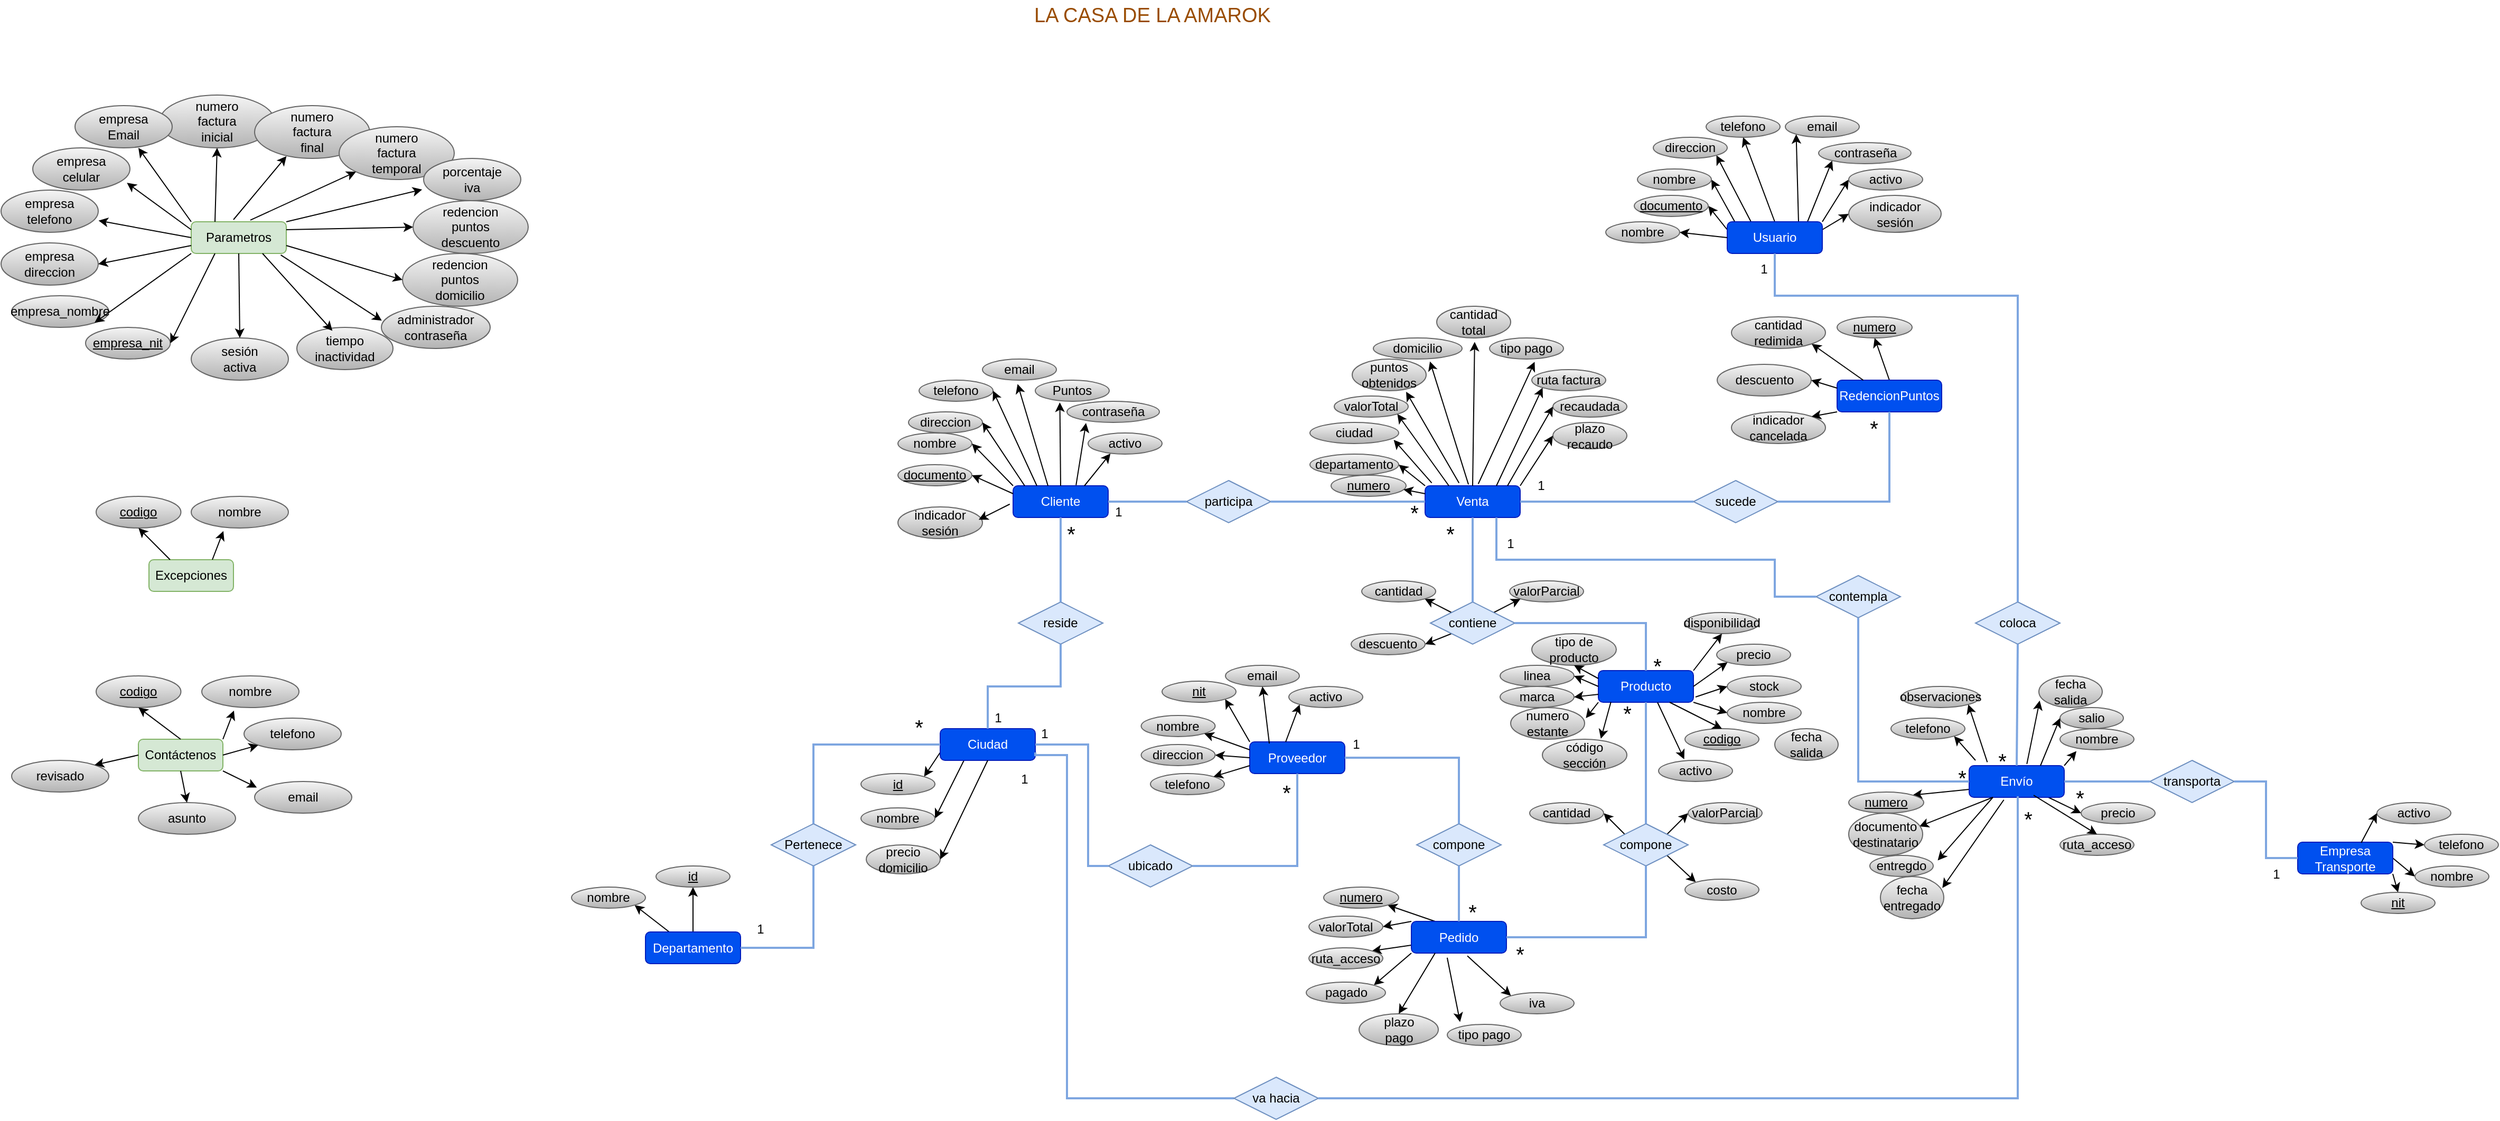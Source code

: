 <mxfile version="24.6.4" type="device">
  <diagram name="Página-1" id="PfPU3dS6NFUPz0BBcYqY">
    <mxGraphModel dx="3033" dy="3538" grid="1" gridSize="10" guides="0" tooltips="1" connect="1" arrows="1" fold="1" page="1" pageScale="1" pageWidth="827" pageHeight="1169" math="0" shadow="0">
      <root>
        <mxCell id="0" />
        <mxCell id="1" parent="0" />
        <mxCell id="Szb3leIw7-hetxSX2-5U-2" value="Cliente" style="rounded=1;whiteSpace=wrap;html=1;fillColor=#0050ef;strokeColor=#001DBC;fontColor=#ffffff;" parent="1" vertex="1">
          <mxGeometry x="188" y="-1850" width="90" height="30" as="geometry" />
        </mxCell>
        <mxCell id="Szb3leIw7-hetxSX2-5U-11" value="&lt;u&gt;documento&lt;/u&gt;" style="ellipse;whiteSpace=wrap;html=1;fillColor=#f5f5f5;gradientColor=#b3b3b3;strokeColor=#666666;fontColor=#000000;" parent="1" vertex="1">
          <mxGeometry x="79" y="-1870" width="70" height="20" as="geometry" />
        </mxCell>
        <mxCell id="Szb3leIw7-hetxSX2-5U-12" value="nombre" style="ellipse;whiteSpace=wrap;html=1;fillColor=#f5f5f5;gradientColor=#b3b3b3;strokeColor=#666666;fontColor=#000000;" parent="1" vertex="1">
          <mxGeometry x="79" y="-1900" width="70" height="20" as="geometry" />
        </mxCell>
        <mxCell id="Szb3leIw7-hetxSX2-5U-14" value="direccion" style="ellipse;whiteSpace=wrap;html=1;fillColor=#f5f5f5;gradientColor=#b3b3b3;strokeColor=#666666;fontColor=#000000;" parent="1" vertex="1">
          <mxGeometry x="89" y="-1920" width="70" height="20" as="geometry" />
        </mxCell>
        <mxCell id="Szb3leIw7-hetxSX2-5U-15" value="telefono" style="ellipse;whiteSpace=wrap;html=1;fillColor=#f5f5f5;gradientColor=#b3b3b3;strokeColor=#666666;fontColor=#000000;" parent="1" vertex="1">
          <mxGeometry x="99" y="-1950" width="70" height="20" as="geometry" />
        </mxCell>
        <mxCell id="Szb3leIw7-hetxSX2-5U-16" value="email" style="ellipse;whiteSpace=wrap;html=1;fillColor=#f5f5f5;gradientColor=#b3b3b3;strokeColor=#666666;fontColor=#000000;" parent="1" vertex="1">
          <mxGeometry x="159" y="-1970" width="70" height="20" as="geometry" />
        </mxCell>
        <mxCell id="Szb3leIw7-hetxSX2-5U-17" value="" style="endArrow=classic;html=1;rounded=0;entryX=1;entryY=0.5;entryDx=0;entryDy=0;exitX=0;exitY=0.25;exitDx=0;exitDy=0;" parent="1" source="Szb3leIw7-hetxSX2-5U-2" target="Szb3leIw7-hetxSX2-5U-11" edge="1">
          <mxGeometry width="50" height="50" relative="1" as="geometry">
            <mxPoint x="191" y="-1660" as="sourcePoint" />
            <mxPoint x="158" y="-1680" as="targetPoint" />
          </mxGeometry>
        </mxCell>
        <mxCell id="Szb3leIw7-hetxSX2-5U-18" value="" style="endArrow=classic;html=1;rounded=0;entryX=1;entryY=0.5;entryDx=0;entryDy=0;exitX=0;exitY=0;exitDx=0;exitDy=0;" parent="1" source="Szb3leIw7-hetxSX2-5U-2" target="Szb3leIw7-hetxSX2-5U-12" edge="1">
          <mxGeometry width="50" height="50" relative="1" as="geometry">
            <mxPoint x="198" y="-1832" as="sourcePoint" />
            <mxPoint x="168" y="-1840" as="targetPoint" />
          </mxGeometry>
        </mxCell>
        <mxCell id="Szb3leIw7-hetxSX2-5U-20" value="" style="endArrow=classic;html=1;rounded=0;entryX=1;entryY=0.5;entryDx=0;entryDy=0;exitX=0.122;exitY=0;exitDx=0;exitDy=0;exitPerimeter=0;" parent="1" source="Szb3leIw7-hetxSX2-5U-2" target="Szb3leIw7-hetxSX2-5U-14" edge="1">
          <mxGeometry width="50" height="50" relative="1" as="geometry">
            <mxPoint x="221" y="-1840" as="sourcePoint" />
            <mxPoint x="198" y="-1893" as="targetPoint" />
          </mxGeometry>
        </mxCell>
        <mxCell id="Szb3leIw7-hetxSX2-5U-21" value="" style="endArrow=classic;html=1;rounded=0;entryX=1;entryY=0.5;entryDx=0;entryDy=0;exitX=0.25;exitY=0;exitDx=0;exitDy=0;" parent="1" source="Szb3leIw7-hetxSX2-5U-2" target="Szb3leIw7-hetxSX2-5U-15" edge="1">
          <mxGeometry width="50" height="50" relative="1" as="geometry">
            <mxPoint x="243" y="-1840" as="sourcePoint" />
            <mxPoint x="243" y="-1900" as="targetPoint" />
          </mxGeometry>
        </mxCell>
        <mxCell id="Pxh_OKHmg_-3_lXB4SAX-2" style="rounded=0;orthogonalLoop=1;jettySize=auto;html=1;entryX=0.729;entryY=1.033;entryDx=0;entryDy=0;exitX=0.357;exitY=-0.089;exitDx=0;exitDy=0;exitPerimeter=0;entryPerimeter=0;" parent="1" source="Szb3leIw7-hetxSX2-5U-24" target="Pxh_OKHmg_-3_lXB4SAX-1" edge="1">
          <mxGeometry relative="1" as="geometry">
            <mxPoint x="629" y="-1860" as="sourcePoint" />
          </mxGeometry>
        </mxCell>
        <mxCell id="Szb3leIw7-hetxSX2-5U-24" value="Venta" style="rounded=1;whiteSpace=wrap;html=1;fillColor=#0050ef;strokeColor=#001DBC;fontColor=#ffffff;" parent="1" vertex="1">
          <mxGeometry x="578" y="-1850" width="90" height="30" as="geometry" />
        </mxCell>
        <mxCell id="Szb3leIw7-hetxSX2-5U-26" value="&lt;u&gt;numero&lt;/u&gt;" style="ellipse;whiteSpace=wrap;html=1;fillColor=#f5f5f5;gradientColor=#b3b3b3;strokeColor=#666666;fontColor=#000000;" parent="1" vertex="1">
          <mxGeometry x="489" y="-1860" width="71" height="20" as="geometry" />
        </mxCell>
        <mxCell id="Szb3leIw7-hetxSX2-5U-28" value="valorTotal" style="ellipse;whiteSpace=wrap;html=1;fillColor=#f5f5f5;gradientColor=#b3b3b3;strokeColor=#666666;fontColor=#000000;" parent="1" vertex="1">
          <mxGeometry x="492" y="-1935" width="70" height="20" as="geometry" />
        </mxCell>
        <mxCell id="Szb3leIw7-hetxSX2-5U-29" value="valorParcial" style="ellipse;whiteSpace=wrap;html=1;fillColor=#f5f5f5;gradientColor=#b3b3b3;strokeColor=#666666;fontColor=#000000;" parent="1" vertex="1">
          <mxGeometry x="658" y="-1760" width="70" height="20" as="geometry" />
        </mxCell>
        <mxCell id="Szb3leIw7-hetxSX2-5U-30" value="cantidad" style="ellipse;whiteSpace=wrap;html=1;fillColor=#f5f5f5;gradientColor=#b3b3b3;strokeColor=#666666;fontColor=#000000;" parent="1" vertex="1">
          <mxGeometry x="518" y="-1760" width="70" height="20" as="geometry" />
        </mxCell>
        <mxCell id="Szb3leIw7-hetxSX2-5U-32" value="" style="endArrow=classic;html=1;rounded=0;entryX=0.967;entryY=0.678;entryDx=0;entryDy=0;exitX=0;exitY=0.25;exitDx=0;exitDy=0;entryPerimeter=0;" parent="1" source="Szb3leIw7-hetxSX2-5U-24" target="Szb3leIw7-hetxSX2-5U-26" edge="1">
          <mxGeometry width="50" height="50" relative="1" as="geometry">
            <mxPoint x="588" y="-1832" as="sourcePoint" />
            <mxPoint x="558" y="-1840" as="targetPoint" />
          </mxGeometry>
        </mxCell>
        <mxCell id="Szb3leIw7-hetxSX2-5U-34" value="" style="endArrow=classic;html=1;rounded=0;entryX=1;entryY=1;entryDx=0;entryDy=0;exitX=0.25;exitY=0;exitDx=0;exitDy=0;" parent="1" source="Szb3leIw7-hetxSX2-5U-24" target="Szb3leIw7-hetxSX2-5U-28" edge="1">
          <mxGeometry width="50" height="50" relative="1" as="geometry">
            <mxPoint x="611" y="-1840" as="sourcePoint" />
            <mxPoint x="588" y="-1893" as="targetPoint" />
          </mxGeometry>
        </mxCell>
        <mxCell id="Szb3leIw7-hetxSX2-5U-35" value="" style="endArrow=classic;html=1;rounded=0;entryX=0;entryY=1;entryDx=0;entryDy=0;exitX=1;exitY=0;exitDx=0;exitDy=0;" parent="1" source="Szb3leIw7-hetxSX2-5U-60" target="Szb3leIw7-hetxSX2-5U-29" edge="1">
          <mxGeometry width="50" height="50" relative="1" as="geometry">
            <mxPoint x="633" y="-1840" as="sourcePoint" />
            <mxPoint x="633" y="-1900" as="targetPoint" />
          </mxGeometry>
        </mxCell>
        <mxCell id="Szb3leIw7-hetxSX2-5U-36" value="" style="endArrow=classic;html=1;rounded=0;entryX=1;entryY=1;entryDx=0;entryDy=0;exitX=0;exitY=0;exitDx=0;exitDy=0;" parent="1" source="Szb3leIw7-hetxSX2-5U-60" target="Szb3leIw7-hetxSX2-5U-30" edge="1">
          <mxGeometry width="50" height="50" relative="1" as="geometry">
            <mxPoint x="656" y="-1840" as="sourcePoint" />
            <mxPoint x="678" y="-1893" as="targetPoint" />
          </mxGeometry>
        </mxCell>
        <mxCell id="Szb3leIw7-hetxSX2-5U-44" value="&lt;font&gt;participa&lt;/font&gt;" style="rhombus;whiteSpace=wrap;html=1;fillColor=#dae8fc;strokeColor=#6c8ebf;" parent="1" vertex="1">
          <mxGeometry x="352" y="-1855" width="80" height="40" as="geometry" />
        </mxCell>
        <mxCell id="Szb3leIw7-hetxSX2-5U-47" value="Producto" style="rounded=1;whiteSpace=wrap;html=1;strokeColor=#001DBC;fillColor=#0050ef;fontColor=#ffffff;" parent="1" vertex="1">
          <mxGeometry x="742" y="-1675" width="90" height="30" as="geometry" />
        </mxCell>
        <mxCell id="Szb3leIw7-hetxSX2-5U-48" value="&lt;u&gt;codigo&lt;/u&gt;" style="ellipse;whiteSpace=wrap;html=1;fillColor=#f5f5f5;gradientColor=#b3b3b3;strokeColor=#666666;fontColor=#000000;" parent="1" vertex="1">
          <mxGeometry x="824" y="-1620" width="70" height="20" as="geometry" />
        </mxCell>
        <mxCell id="Szb3leIw7-hetxSX2-5U-50" value="nombre" style="ellipse;whiteSpace=wrap;html=1;fillColor=#f5f5f5;gradientColor=#b3b3b3;strokeColor=#666666;fontColor=#000000;" parent="1" vertex="1">
          <mxGeometry x="864" y="-1645" width="70" height="20" as="geometry" />
        </mxCell>
        <mxCell id="Szb3leIw7-hetxSX2-5U-51" value="stock" style="ellipse;whiteSpace=wrap;html=1;fillColor=#f5f5f5;gradientColor=#b3b3b3;strokeColor=#666666;fontColor=#000000;" parent="1" vertex="1">
          <mxGeometry x="864" y="-1670" width="70" height="20" as="geometry" />
        </mxCell>
        <mxCell id="Szb3leIw7-hetxSX2-5U-52" value="disponibilidad" style="ellipse;whiteSpace=wrap;html=1;fillColor=#f5f5f5;gradientColor=#b3b3b3;strokeColor=#666666;fontColor=#000000;" parent="1" vertex="1">
          <mxGeometry x="824" y="-1730" width="70" height="20" as="geometry" />
        </mxCell>
        <mxCell id="Szb3leIw7-hetxSX2-5U-55" value="" style="endArrow=classic;html=1;rounded=0;entryX=0;entryY=0.5;entryDx=0;entryDy=0;exitX=1;exitY=1;exitDx=0;exitDy=0;" parent="1" source="Szb3leIw7-hetxSX2-5U-47" target="Szb3leIw7-hetxSX2-5U-50" edge="1">
          <mxGeometry width="50" height="50" relative="1" as="geometry">
            <mxPoint x="775" y="-1665" as="sourcePoint" />
            <mxPoint x="752" y="-1718" as="targetPoint" />
          </mxGeometry>
        </mxCell>
        <mxCell id="Szb3leIw7-hetxSX2-5U-56" value="" style="endArrow=classic;html=1;rounded=0;entryX=0;entryY=0.5;entryDx=0;entryDy=0;" parent="1" target="Szb3leIw7-hetxSX2-5U-51" edge="1">
          <mxGeometry width="50" height="50" relative="1" as="geometry">
            <mxPoint x="834" y="-1650" as="sourcePoint" />
            <mxPoint x="797" y="-1725" as="targetPoint" />
          </mxGeometry>
        </mxCell>
        <mxCell id="Szb3leIw7-hetxSX2-5U-57" value="" style="endArrow=classic;html=1;rounded=0;entryX=0.5;entryY=1;entryDx=0;entryDy=0;exitX=1;exitY=0;exitDx=0;exitDy=0;" parent="1" source="Szb3leIw7-hetxSX2-5U-47" target="Szb3leIw7-hetxSX2-5U-52" edge="1">
          <mxGeometry width="50" height="50" relative="1" as="geometry">
            <mxPoint x="834" y="-1660" as="sourcePoint" />
            <mxPoint x="842" y="-1718" as="targetPoint" />
          </mxGeometry>
        </mxCell>
        <mxCell id="Szb3leIw7-hetxSX2-5U-58" value="precio" style="ellipse;whiteSpace=wrap;html=1;fillColor=#f5f5f5;gradientColor=#b3b3b3;strokeColor=#666666;fontColor=#000000;" parent="1" vertex="1">
          <mxGeometry x="854" y="-1700" width="70" height="20" as="geometry" />
        </mxCell>
        <mxCell id="Szb3leIw7-hetxSX2-5U-59" value="" style="endArrow=classic;html=1;rounded=0;entryX=0;entryY=1;entryDx=0;entryDy=0;exitX=1;exitY=0.5;exitDx=0;exitDy=0;" parent="1" source="Szb3leIw7-hetxSX2-5U-47" target="Szb3leIw7-hetxSX2-5U-58" edge="1">
          <mxGeometry width="50" height="50" relative="1" as="geometry">
            <mxPoint x="842" y="-1665" as="sourcePoint" />
            <mxPoint x="862" y="-1695" as="targetPoint" />
          </mxGeometry>
        </mxCell>
        <mxCell id="Ils9jEjLRas23yw1ZIoT-2" style="rounded=0;orthogonalLoop=1;jettySize=auto;html=1;exitX=0;exitY=1;exitDx=0;exitDy=0;entryX=1;entryY=0.5;entryDx=0;entryDy=0;" parent="1" source="Szb3leIw7-hetxSX2-5U-60" target="Ils9jEjLRas23yw1ZIoT-1" edge="1">
          <mxGeometry relative="1" as="geometry" />
        </mxCell>
        <mxCell id="Szb3leIw7-hetxSX2-5U-60" value="&lt;font&gt;contiene&lt;/font&gt;" style="rhombus;whiteSpace=wrap;html=1;fillColor=#dae8fc;strokeColor=#6c8ebf;" parent="1" vertex="1">
          <mxGeometry x="583" y="-1740" width="80" height="40" as="geometry" />
        </mxCell>
        <mxCell id="Szb3leIw7-hetxSX2-5U-61" value="" style="edgeStyle=orthogonalEdgeStyle;fontSize=12;html=1;endArrow=none;rounded=0;strokeWidth=2;fontColor=#FFFFFF;exitX=1;exitY=0.5;exitDx=0;exitDy=0;entryX=0.5;entryY=0;entryDx=0;entryDy=0;strokeColor=#7EA6E0;endFill=0;" parent="1" source="Szb3leIw7-hetxSX2-5U-60" target="Szb3leIw7-hetxSX2-5U-47" edge="1">
          <mxGeometry width="100" height="100" relative="1" as="geometry">
            <mxPoint x="442" y="-1825" as="sourcePoint" />
            <mxPoint x="528" y="-1825" as="targetPoint" />
          </mxGeometry>
        </mxCell>
        <mxCell id="Szb3leIw7-hetxSX2-5U-63" value="Proveedor" style="rounded=1;whiteSpace=wrap;html=1;fillColor=#0050ef;strokeColor=#001DBC;fontColor=#ffffff;" parent="1" vertex="1">
          <mxGeometry x="412" y="-1607.5" width="90" height="30" as="geometry" />
        </mxCell>
        <mxCell id="Szb3leIw7-hetxSX2-5U-64" value="&lt;u&gt;nit&lt;br&gt;&lt;/u&gt;" style="ellipse;whiteSpace=wrap;html=1;fillColor=#f5f5f5;gradientColor=#b3b3b3;strokeColor=#666666;fontColor=#000000;" parent="1" vertex="1">
          <mxGeometry x="329" y="-1665" width="70" height="20" as="geometry" />
        </mxCell>
        <mxCell id="Szb3leIw7-hetxSX2-5U-65" value="" style="endArrow=classic;html=1;rounded=0;entryX=1;entryY=1;entryDx=0;entryDy=0;exitX=0;exitY=0;exitDx=0;exitDy=0;" parent="1" source="Szb3leIw7-hetxSX2-5U-63" target="Szb3leIw7-hetxSX2-5U-64" edge="1">
          <mxGeometry width="50" height="50" relative="1" as="geometry">
            <mxPoint x="302.5" y="-1447.5" as="sourcePoint" />
            <mxPoint x="342.5" y="-1414.5" as="targetPoint" />
          </mxGeometry>
        </mxCell>
        <mxCell id="Szb3leIw7-hetxSX2-5U-66" value="nombre" style="ellipse;whiteSpace=wrap;html=1;fillColor=#f5f5f5;gradientColor=#b3b3b3;strokeColor=#666666;fontColor=#000000;" parent="1" vertex="1">
          <mxGeometry x="309.25" y="-1632.5" width="70" height="20" as="geometry" />
        </mxCell>
        <mxCell id="Szb3leIw7-hetxSX2-5U-67" value="" style="endArrow=classic;html=1;rounded=0;entryX=1;entryY=1;entryDx=0;entryDy=0;exitX=0;exitY=0.25;exitDx=0;exitDy=0;" parent="1" source="Szb3leIw7-hetxSX2-5U-63" target="Szb3leIw7-hetxSX2-5U-66" edge="1">
          <mxGeometry width="50" height="50" relative="1" as="geometry">
            <mxPoint x="447.5" y="-1597.5" as="sourcePoint" />
            <mxPoint x="437.5" y="-1627.5" as="targetPoint" />
          </mxGeometry>
        </mxCell>
        <mxCell id="Szb3leIw7-hetxSX2-5U-70" value="direccion" style="ellipse;whiteSpace=wrap;html=1;fillColor=#f5f5f5;gradientColor=#b3b3b3;strokeColor=#666666;fontColor=#000000;" parent="1" vertex="1">
          <mxGeometry x="309.25" y="-1605" width="70" height="20" as="geometry" />
        </mxCell>
        <mxCell id="Szb3leIw7-hetxSX2-5U-71" value="" style="endArrow=classic;html=1;rounded=0;entryX=1;entryY=0.5;entryDx=0;entryDy=0;exitX=0;exitY=0.5;exitDx=0;exitDy=0;" parent="1" source="Szb3leIw7-hetxSX2-5U-63" target="Szb3leIw7-hetxSX2-5U-70" edge="1">
          <mxGeometry width="50" height="50" relative="1" as="geometry">
            <mxPoint x="492.5" y="-1597.5" as="sourcePoint" />
            <mxPoint x="512.5" y="-1592.5" as="targetPoint" />
          </mxGeometry>
        </mxCell>
        <mxCell id="Szb3leIw7-hetxSX2-5U-72" value="telefono" style="ellipse;whiteSpace=wrap;html=1;fillColor=#f5f5f5;gradientColor=#b3b3b3;strokeColor=#666666;fontColor=#000000;" parent="1" vertex="1">
          <mxGeometry x="318" y="-1577.5" width="70" height="20" as="geometry" />
        </mxCell>
        <mxCell id="Szb3leIw7-hetxSX2-5U-73" value="" style="endArrow=classic;html=1;rounded=0;entryX=1;entryY=0;entryDx=0;entryDy=0;exitX=0;exitY=0.75;exitDx=0;exitDy=0;" parent="1" source="Szb3leIw7-hetxSX2-5U-63" target="Szb3leIw7-hetxSX2-5U-72" edge="1">
          <mxGeometry width="50" height="50" relative="1" as="geometry">
            <mxPoint x="492.5" y="-1582.5" as="sourcePoint" />
            <mxPoint x="512.5" y="-1567.5" as="targetPoint" />
          </mxGeometry>
        </mxCell>
        <mxCell id="pkXPHXrA7xawytac2yNt-1" value="" style="edgeStyle=orthogonalEdgeStyle;fontSize=12;html=1;endArrow=none;rounded=0;strokeWidth=2;fontColor=#FFFFFF;exitX=0.5;exitY=0;exitDx=0;exitDy=0;entryX=0.5;entryY=1;entryDx=0;entryDy=0;strokeColor=#7EA6E0;endFill=0;" parent="1" source="Szb3leIw7-hetxSX2-5U-60" target="Szb3leIw7-hetxSX2-5U-24" edge="1">
          <mxGeometry width="100" height="100" relative="1" as="geometry">
            <mxPoint x="633" y="-1690" as="sourcePoint" />
            <mxPoint x="633" y="-1605" as="targetPoint" />
          </mxGeometry>
        </mxCell>
        <mxCell id="iUWPn9aJHtTcZjFw-hrs-1" value="ruta factura" style="ellipse;whiteSpace=wrap;html=1;fillColor=#f5f5f5;gradientColor=#b3b3b3;strokeColor=#666666;fontColor=#000000;" parent="1" vertex="1">
          <mxGeometry x="679" y="-1960" width="70" height="20" as="geometry" />
        </mxCell>
        <mxCell id="iUWPn9aJHtTcZjFw-hrs-2" value="" style="endArrow=classic;html=1;rounded=0;entryX=0;entryY=1;entryDx=0;entryDy=0;exitX=0.75;exitY=0;exitDx=0;exitDy=0;" parent="1" source="Szb3leIw7-hetxSX2-5U-24" target="iUWPn9aJHtTcZjFw-hrs-1" edge="1">
          <mxGeometry width="50" height="50" relative="1" as="geometry">
            <mxPoint x="656" y="-1840" as="sourcePoint" />
            <mxPoint x="678" y="-1883" as="targetPoint" />
          </mxGeometry>
        </mxCell>
        <mxCell id="1V2tR_OCei2J_slYglTm-45" style="rounded=0;orthogonalLoop=1;jettySize=auto;html=1;exitX=0;exitY=0.75;exitDx=0;exitDy=0;entryX=1;entryY=0;entryDx=0;entryDy=0;" parent="1" source="iUWPn9aJHtTcZjFw-hrs-3" target="iUWPn9aJHtTcZjFw-hrs-9" edge="1">
          <mxGeometry relative="1" as="geometry" />
        </mxCell>
        <mxCell id="1V2tR_OCei2J_slYglTm-46" style="rounded=0;orthogonalLoop=1;jettySize=auto;html=1;exitX=0.25;exitY=1;exitDx=0;exitDy=0;entryX=1;entryY=0.5;entryDx=0;entryDy=0;" parent="1" source="iUWPn9aJHtTcZjFw-hrs-3" target="iUWPn9aJHtTcZjFw-hrs-11" edge="1">
          <mxGeometry relative="1" as="geometry" />
        </mxCell>
        <mxCell id="iUWPn9aJHtTcZjFw-hrs-3" value="Ciudad" style="rounded=1;whiteSpace=wrap;html=1;fillColor=#0050ef;strokeColor=#001DBC;fontColor=#ffffff;" parent="1" vertex="1">
          <mxGeometry x="119" y="-1620" width="90" height="30" as="geometry" />
        </mxCell>
        <mxCell id="iUWPn9aJHtTcZjFw-hrs-4" value="&lt;font&gt;reside&lt;/font&gt;" style="rhombus;whiteSpace=wrap;html=1;fillColor=#dae8fc;strokeColor=#6c8ebf;" parent="1" vertex="1">
          <mxGeometry x="193" y="-1740" width="80" height="40" as="geometry" />
        </mxCell>
        <mxCell id="iUWPn9aJHtTcZjFw-hrs-5" value="" style="edgeStyle=orthogonalEdgeStyle;fontSize=12;html=1;endArrow=none;endFill=0;rounded=0;fontColor=#FFFFFF;exitX=0.5;exitY=1;exitDx=0;exitDy=0;entryX=0.5;entryY=0;entryDx=0;entryDy=0;strokeWidth=2;strokeColor=#7EA6E0;" parent="1" source="iUWPn9aJHtTcZjFw-hrs-4" target="iUWPn9aJHtTcZjFw-hrs-3" edge="1">
          <mxGeometry width="100" height="100" relative="1" as="geometry">
            <mxPoint x="362" y="-1825" as="sourcePoint" />
            <mxPoint x="288" y="-1825" as="targetPoint" />
          </mxGeometry>
        </mxCell>
        <mxCell id="iUWPn9aJHtTcZjFw-hrs-6" value="" style="edgeStyle=orthogonalEdgeStyle;fontSize=12;html=1;endArrow=none;rounded=0;strokeWidth=2;fontColor=#FFFFFF;exitX=0.5;exitY=0;exitDx=0;exitDy=0;entryX=0.5;entryY=1;entryDx=0;entryDy=0;strokeColor=#7EA6E0;endFill=0;" parent="1" source="iUWPn9aJHtTcZjFw-hrs-4" target="Szb3leIw7-hetxSX2-5U-2" edge="1">
          <mxGeometry width="100" height="100" relative="1" as="geometry">
            <mxPoint x="442" y="-1825" as="sourcePoint" />
            <mxPoint x="528" y="-1825" as="targetPoint" />
          </mxGeometry>
        </mxCell>
        <mxCell id="iUWPn9aJHtTcZjFw-hrs-7" value="1" style="text;html=1;strokeColor=none;fillColor=none;align=center;verticalAlign=middle;whiteSpace=wrap;rounded=0;" parent="1" vertex="1">
          <mxGeometry x="144" y="-1645" width="60" height="30" as="geometry" />
        </mxCell>
        <mxCell id="iUWPn9aJHtTcZjFw-hrs-8" value="&lt;font style=&quot;font-size: 20px;&quot;&gt;*&lt;/font&gt;" style="text;html=1;strokeColor=none;fillColor=none;align=center;verticalAlign=middle;whiteSpace=wrap;rounded=0;" parent="1" vertex="1">
          <mxGeometry x="213" y="-1820" width="60" height="30" as="geometry" />
        </mxCell>
        <mxCell id="iUWPn9aJHtTcZjFw-hrs-9" value="&lt;u&gt;id&lt;/u&gt;" style="ellipse;whiteSpace=wrap;html=1;fillColor=#f5f5f5;gradientColor=#b3b3b3;strokeColor=#666666;fontColor=#000000;" parent="1" vertex="1">
          <mxGeometry x="44" y="-1577.5" width="70" height="20" as="geometry" />
        </mxCell>
        <mxCell id="iUWPn9aJHtTcZjFw-hrs-11" value="nombre" style="ellipse;whiteSpace=wrap;html=1;fillColor=#f5f5f5;gradientColor=#b3b3b3;strokeColor=#666666;fontColor=#000000;" parent="1" vertex="1">
          <mxGeometry x="44" y="-1545" width="70" height="20" as="geometry" />
        </mxCell>
        <mxCell id="iUWPn9aJHtTcZjFw-hrs-17" value="" style="edgeStyle=orthogonalEdgeStyle;fontSize=12;html=1;endArrow=none;rounded=0;strokeWidth=2;fontColor=#FFFFFF;strokeColor=#7EA6E0;endFill=0;exitX=1;exitY=0.5;exitDx=0;exitDy=0;entryX=0;entryY=0.5;entryDx=0;entryDy=0;" parent="1" source="Szb3leIw7-hetxSX2-5U-2" target="Szb3leIw7-hetxSX2-5U-44" edge="1">
          <mxGeometry width="100" height="100" relative="1" as="geometry">
            <mxPoint x="298" y="-1770" as="sourcePoint" />
            <mxPoint x="368" y="-1760" as="targetPoint" />
          </mxGeometry>
        </mxCell>
        <mxCell id="iUWPn9aJHtTcZjFw-hrs-18" value="1" style="text;html=1;strokeColor=none;fillColor=none;align=center;verticalAlign=middle;whiteSpace=wrap;rounded=0;" parent="1" vertex="1">
          <mxGeometry x="258" y="-1840" width="60" height="30" as="geometry" />
        </mxCell>
        <mxCell id="iUWPn9aJHtTcZjFw-hrs-19" value="" style="edgeStyle=orthogonalEdgeStyle;fontSize=12;html=1;endArrow=none;rounded=0;strokeWidth=2;fontColor=#FFFFFF;exitX=1;exitY=0.5;exitDx=0;exitDy=0;entryX=0;entryY=0.5;entryDx=0;entryDy=0;strokeColor=#7EA6E0;endFill=0;" parent="1" source="Szb3leIw7-hetxSX2-5U-44" target="Szb3leIw7-hetxSX2-5U-24" edge="1">
          <mxGeometry width="100" height="100" relative="1" as="geometry">
            <mxPoint x="492" y="-1835" as="sourcePoint" />
            <mxPoint x="303" y="-1810" as="targetPoint" />
          </mxGeometry>
        </mxCell>
        <mxCell id="iUWPn9aJHtTcZjFw-hrs-20" value="&lt;font style=&quot;font-size: 20px;&quot;&gt;*&lt;/font&gt;" style="text;html=1;strokeColor=none;fillColor=none;align=center;verticalAlign=middle;whiteSpace=wrap;rounded=0;" parent="1" vertex="1">
          <mxGeometry x="538" y="-1840" width="60" height="30" as="geometry" />
        </mxCell>
        <mxCell id="iUWPn9aJHtTcZjFw-hrs-21" value="&lt;font style=&quot;font-size: 20px;&quot;&gt;*&lt;/font&gt;" style="text;html=1;strokeColor=none;fillColor=none;align=center;verticalAlign=middle;whiteSpace=wrap;rounded=0;" parent="1" vertex="1">
          <mxGeometry x="572" y="-1820" width="60" height="30" as="geometry" />
        </mxCell>
        <mxCell id="iUWPn9aJHtTcZjFw-hrs-22" value="&lt;font style=&quot;font-size: 20px;&quot;&gt;*&lt;/font&gt;" style="text;html=1;align=center;verticalAlign=middle;whiteSpace=wrap;rounded=0;fillColor=none;" parent="1" vertex="1">
          <mxGeometry x="768" y="-1695" width="60" height="30" as="geometry" />
        </mxCell>
        <mxCell id="iUWPn9aJHtTcZjFw-hrs-26" value="" style="endArrow=classic;html=1;rounded=0;entryX=0.5;entryY=0;entryDx=0;entryDy=0;exitX=0.75;exitY=1;exitDx=0;exitDy=0;" parent="1" source="Szb3leIw7-hetxSX2-5U-47" target="Szb3leIw7-hetxSX2-5U-48" edge="1">
          <mxGeometry width="50" height="50" relative="1" as="geometry">
            <mxPoint x="775" y="-1635" as="sourcePoint" />
            <mxPoint x="757" y="-1570" as="targetPoint" />
          </mxGeometry>
        </mxCell>
        <mxCell id="iUWPn9aJHtTcZjFw-hrs-27" value="&lt;font&gt;ubicado&lt;/font&gt;" style="rhombus;whiteSpace=wrap;html=1;fillColor=#dae8fc;strokeColor=#6c8ebf;" parent="1" vertex="1">
          <mxGeometry x="278" y="-1510" width="80" height="40" as="geometry" />
        </mxCell>
        <mxCell id="iUWPn9aJHtTcZjFw-hrs-28" value="" style="edgeStyle=orthogonalEdgeStyle;fontSize=12;html=1;endArrow=none;endFill=0;rounded=0;fontColor=#FFFFFF;exitX=1;exitY=0.5;exitDx=0;exitDy=0;entryX=0.5;entryY=1;entryDx=0;entryDy=0;strokeWidth=2;strokeColor=#7EA6E0;" parent="1" source="iUWPn9aJHtTcZjFw-hrs-27" target="Szb3leIw7-hetxSX2-5U-63" edge="1">
          <mxGeometry width="100" height="100" relative="1" as="geometry">
            <mxPoint x="482" y="-1530" as="sourcePoint" />
            <mxPoint x="448" y="-1575" as="targetPoint" />
          </mxGeometry>
        </mxCell>
        <mxCell id="iUWPn9aJHtTcZjFw-hrs-29" value="" style="edgeStyle=orthogonalEdgeStyle;fontSize=12;html=1;endArrow=none;endFill=0;rounded=0;fontColor=#FFFFFF;exitX=0;exitY=0.5;exitDx=0;exitDy=0;entryX=1;entryY=0.5;entryDx=0;entryDy=0;strokeWidth=2;strokeColor=#7EA6E0;" parent="1" source="iUWPn9aJHtTcZjFw-hrs-27" target="iUWPn9aJHtTcZjFw-hrs-3" edge="1">
          <mxGeometry width="100" height="100" relative="1" as="geometry">
            <mxPoint x="368" y="-1450" as="sourcePoint" />
            <mxPoint x="403" y="-1590" as="targetPoint" />
            <Array as="points">
              <mxPoint x="259" y="-1490" />
              <mxPoint x="259" y="-1605" />
            </Array>
          </mxGeometry>
        </mxCell>
        <mxCell id="iUWPn9aJHtTcZjFw-hrs-30" value="&lt;font style=&quot;font-size: 20px;&quot;&gt;*&lt;/font&gt;" style="text;html=1;strokeColor=none;fillColor=none;align=center;verticalAlign=middle;whiteSpace=wrap;rounded=0;" parent="1" vertex="1">
          <mxGeometry x="417" y="-1575" width="60" height="30" as="geometry" />
        </mxCell>
        <mxCell id="iUWPn9aJHtTcZjFw-hrs-31" value="1" style="text;html=1;strokeColor=none;fillColor=none;align=center;verticalAlign=middle;whiteSpace=wrap;rounded=0;" parent="1" vertex="1">
          <mxGeometry x="188" y="-1630" width="60" height="30" as="geometry" />
        </mxCell>
        <mxCell id="6IDJ3EbofN4p_IqaLJ9K-1" value="Parametros" style="rounded=1;whiteSpace=wrap;html=1;fillColor=#d5e8d4;strokeColor=#82b366;" parent="1" vertex="1">
          <mxGeometry x="-590" y="-2100" width="90" height="30" as="geometry" />
        </mxCell>
        <mxCell id="6IDJ3EbofN4p_IqaLJ9K-2" value="&lt;u&gt;empresa_nit&lt;/u&gt;" style="ellipse;whiteSpace=wrap;html=1;fillColor=#f5f5f5;gradientColor=#b3b3b3;strokeColor=#666666;fontColor=#000000;" parent="1" vertex="1">
          <mxGeometry x="-690" y="-2000" width="80.25" height="30" as="geometry" />
        </mxCell>
        <mxCell id="6IDJ3EbofN4p_IqaLJ9K-3" value="empresa_nombre" style="ellipse;whiteSpace=wrap;html=1;fillColor=#f5f5f5;gradientColor=#b3b3b3;strokeColor=#666666;fontColor=#000000;" parent="1" vertex="1">
          <mxGeometry x="-760" y="-2030" width="92" height="30" as="geometry" />
        </mxCell>
        <mxCell id="6IDJ3EbofN4p_IqaLJ9K-5" value="numero&lt;br&gt;factura&lt;br&gt;inicial" style="ellipse;whiteSpace=wrap;html=1;fillColor=#f5f5f5;gradientColor=#b3b3b3;strokeColor=#666666;fontColor=#000000;" parent="1" vertex="1">
          <mxGeometry x="-620" y="-2220" width="109" height="50" as="geometry" />
        </mxCell>
        <mxCell id="6IDJ3EbofN4p_IqaLJ9K-6" value="" style="endArrow=classic;html=1;rounded=0;exitX=0.25;exitY=1;exitDx=0;exitDy=0;entryX=1;entryY=0.5;entryDx=0;entryDy=0;" parent="1" source="6IDJ3EbofN4p_IqaLJ9K-1" target="6IDJ3EbofN4p_IqaLJ9K-2" edge="1">
          <mxGeometry width="50" height="50" relative="1" as="geometry">
            <mxPoint x="-709.5" y="-1850" as="sourcePoint" />
            <mxPoint x="-716" y="-2014" as="targetPoint" />
          </mxGeometry>
        </mxCell>
        <mxCell id="6IDJ3EbofN4p_IqaLJ9K-7" value="" style="endArrow=classic;html=1;rounded=0;entryX=1;entryY=1;entryDx=0;entryDy=0;exitX=0;exitY=1;exitDx=0;exitDy=0;" parent="1" source="6IDJ3EbofN4p_IqaLJ9K-1" target="6IDJ3EbofN4p_IqaLJ9K-3" edge="1">
          <mxGeometry width="50" height="50" relative="1" as="geometry">
            <mxPoint x="-681.5" y="-2040" as="sourcePoint" />
            <mxPoint x="-718.5" y="-2073" as="targetPoint" />
          </mxGeometry>
        </mxCell>
        <mxCell id="Ils9jEjLRas23yw1ZIoT-1" value="descuento" style="ellipse;whiteSpace=wrap;html=1;fillColor=#f5f5f5;gradientColor=#b3b3b3;strokeColor=#666666;fontColor=#000000;" parent="1" vertex="1">
          <mxGeometry x="508" y="-1710" width="70" height="20" as="geometry" />
        </mxCell>
        <mxCell id="l5MZXlo9RL4Endg3OUP3-2" value="Puntos" style="ellipse;whiteSpace=wrap;html=1;fillColor=#f5f5f5;gradientColor=#b3b3b3;strokeColor=#666666;fontColor=#000000;" parent="1" vertex="1">
          <mxGeometry x="209" y="-1950" width="70" height="20" as="geometry" />
        </mxCell>
        <mxCell id="l5MZXlo9RL4Endg3OUP3-3" value="" style="endArrow=classic;html=1;rounded=0;entryX=0.332;entryY=1.053;entryDx=0;entryDy=0;exitX=0.5;exitY=0;exitDx=0;exitDy=0;entryPerimeter=0;" parent="1" source="Szb3leIw7-hetxSX2-5U-2" target="l5MZXlo9RL4Endg3OUP3-2" edge="1">
          <mxGeometry width="50" height="50" relative="1" as="geometry">
            <mxPoint x="259" y="-1880" as="sourcePoint" />
            <mxPoint x="293" y="-1910" as="targetPoint" />
          </mxGeometry>
        </mxCell>
        <mxCell id="XNQFGNxHQRq4NpZYo4hw-34" style="rounded=0;orthogonalLoop=1;jettySize=auto;html=1;exitX=0.25;exitY=0;exitDx=0;exitDy=0;entryX=1;entryY=1;entryDx=0;entryDy=0;" parent="1" source="XNQFGNxHQRq4NpZYo4hw-3" target="XNQFGNxHQRq4NpZYo4hw-24" edge="1">
          <mxGeometry relative="1" as="geometry" />
        </mxCell>
        <mxCell id="mK5MaRVgMIgPuESucfq4-48" style="rounded=0;orthogonalLoop=1;jettySize=auto;html=1;exitX=0;exitY=0.75;exitDx=0;exitDy=0;entryX=1;entryY=0;entryDx=0;entryDy=0;" parent="1" source="XNQFGNxHQRq4NpZYo4hw-3" target="mK5MaRVgMIgPuESucfq4-42" edge="1">
          <mxGeometry relative="1" as="geometry" />
        </mxCell>
        <mxCell id="mK5MaRVgMIgPuESucfq4-49" style="rounded=0;orthogonalLoop=1;jettySize=auto;html=1;exitX=0;exitY=1;exitDx=0;exitDy=0;entryX=1;entryY=0;entryDx=0;entryDy=0;" parent="1" source="XNQFGNxHQRq4NpZYo4hw-3" target="mK5MaRVgMIgPuESucfq4-43" edge="1">
          <mxGeometry relative="1" as="geometry" />
        </mxCell>
        <mxCell id="mK5MaRVgMIgPuESucfq4-72" style="rounded=0;orthogonalLoop=1;jettySize=auto;html=1;exitX=0;exitY=0;exitDx=0;exitDy=0;entryX=1;entryY=0.5;entryDx=0;entryDy=0;" parent="1" source="XNQFGNxHQRq4NpZYo4hw-3" target="mK5MaRVgMIgPuESucfq4-38" edge="1">
          <mxGeometry relative="1" as="geometry" />
        </mxCell>
        <mxCell id="XNQFGNxHQRq4NpZYo4hw-3" value="Pedido" style="rounded=1;whiteSpace=wrap;html=1;fillColor=#0050ef;strokeColor=#001DBC;fontColor=#ffffff;" parent="1" vertex="1">
          <mxGeometry x="565" y="-1437.5" width="90" height="30" as="geometry" />
        </mxCell>
        <mxCell id="XNQFGNxHQRq4NpZYo4hw-4" value="compone" style="rhombus;whiteSpace=wrap;html=1;fillColor=#dae8fc;strokeColor=#6c8ebf;" parent="1" vertex="1">
          <mxGeometry x="570" y="-1530" width="80" height="40" as="geometry" />
        </mxCell>
        <mxCell id="XNQFGNxHQRq4NpZYo4hw-7" value="" style="edgeStyle=orthogonalEdgeStyle;fontSize=12;html=1;endArrow=none;endFill=0;rounded=0;fontColor=#FFFFFF;exitX=0.5;exitY=0;exitDx=0;exitDy=0;entryX=1;entryY=0.5;entryDx=0;entryDy=0;strokeWidth=2;strokeColor=#7EA6E0;" parent="1" source="XNQFGNxHQRq4NpZYo4hw-4" target="Szb3leIw7-hetxSX2-5U-63" edge="1">
          <mxGeometry width="100" height="100" relative="1" as="geometry">
            <mxPoint x="368" y="-1480" as="sourcePoint" />
            <mxPoint x="422" y="-1582" as="targetPoint" />
          </mxGeometry>
        </mxCell>
        <mxCell id="XNQFGNxHQRq4NpZYo4hw-8" value="" style="edgeStyle=orthogonalEdgeStyle;fontSize=12;html=1;endArrow=none;endFill=0;rounded=0;fontColor=#FFFFFF;exitX=0.5;exitY=0;exitDx=0;exitDy=0;entryX=0.5;entryY=1;entryDx=0;entryDy=0;strokeWidth=2;strokeColor=#7EA6E0;" parent="1" source="XNQFGNxHQRq4NpZYo4hw-3" target="XNQFGNxHQRq4NpZYo4hw-4" edge="1">
          <mxGeometry width="100" height="100" relative="1" as="geometry">
            <mxPoint x="580" y="-1499.5" as="sourcePoint" />
            <mxPoint x="539" y="-1499.5" as="targetPoint" />
          </mxGeometry>
        </mxCell>
        <mxCell id="XNQFGNxHQRq4NpZYo4hw-9" value="1" style="text;html=1;strokeColor=none;fillColor=none;align=center;verticalAlign=middle;whiteSpace=wrap;rounded=0;" parent="1" vertex="1">
          <mxGeometry x="482.5" y="-1620" width="60" height="30" as="geometry" />
        </mxCell>
        <mxCell id="XNQFGNxHQRq4NpZYo4hw-10" value="&lt;font style=&quot;font-size: 20px;&quot;&gt;*&lt;/font&gt;" style="text;html=1;align=center;verticalAlign=middle;whiteSpace=wrap;rounded=0;fillColor=none;" parent="1" vertex="1">
          <mxGeometry x="593" y="-1462.5" width="60" height="30" as="geometry" />
        </mxCell>
        <mxCell id="XNQFGNxHQRq4NpZYo4hw-24" value="&lt;u&gt;numero&lt;/u&gt;" style="ellipse;whiteSpace=wrap;html=1;fillColor=#f5f5f5;gradientColor=#b3b3b3;strokeColor=#666666;fontColor=#000000;" parent="1" vertex="1">
          <mxGeometry x="482" y="-1470" width="71" height="20" as="geometry" />
        </mxCell>
        <mxCell id="mK5MaRVgMIgPuESucfq4-8" value="tiempo&lt;div&gt;inactividad&lt;/div&gt;" style="ellipse;whiteSpace=wrap;html=1;fillColor=#f5f5f5;gradientColor=#b3b3b3;strokeColor=#666666;fontColor=#000000;" parent="1" vertex="1">
          <mxGeometry x="-490" y="-2000" width="91" height="40" as="geometry" />
        </mxCell>
        <mxCell id="mK5MaRVgMIgPuESucfq4-9" value="administrador&lt;br&gt;contraseña" style="ellipse;whiteSpace=wrap;html=1;fillColor=#f5f5f5;gradientColor=#b3b3b3;strokeColor=#666666;fontColor=#000000;" parent="1" vertex="1">
          <mxGeometry x="-410" y="-2020" width="103" height="40" as="geometry" />
        </mxCell>
        <mxCell id="mK5MaRVgMIgPuESucfq4-38" value="valorTotal" style="ellipse;whiteSpace=wrap;html=1;fillColor=#f5f5f5;gradientColor=#b3b3b3;strokeColor=#666666;fontColor=#000000;" parent="1" vertex="1">
          <mxGeometry x="468" y="-1442.5" width="70" height="20" as="geometry" />
        </mxCell>
        <mxCell id="mK5MaRVgMIgPuESucfq4-42" value="ruta_acceso" style="ellipse;whiteSpace=wrap;html=1;fillColor=#f5f5f5;gradientColor=#b3b3b3;strokeColor=#666666;fontColor=#000000;" parent="1" vertex="1">
          <mxGeometry x="468" y="-1412.5" width="70" height="20" as="geometry" />
        </mxCell>
        <mxCell id="mK5MaRVgMIgPuESucfq4-43" value="pagado" style="ellipse;whiteSpace=wrap;html=1;fillColor=#f5f5f5;gradientColor=#b3b3b3;strokeColor=#666666;fontColor=#000000;" parent="1" vertex="1">
          <mxGeometry x="465.5" y="-1380" width="75" height="20" as="geometry" />
        </mxCell>
        <mxCell id="mK5MaRVgMIgPuESucfq4-82" style="rounded=0;orthogonalLoop=1;jettySize=auto;html=1;exitX=1;exitY=0;exitDx=0;exitDy=0;entryX=0;entryY=0.5;entryDx=0;entryDy=0;" parent="1" source="mK5MaRVgMIgPuESucfq4-73" target="mK5MaRVgMIgPuESucfq4-78" edge="1">
          <mxGeometry relative="1" as="geometry" />
        </mxCell>
        <mxCell id="mK5MaRVgMIgPuESucfq4-83" style="rounded=0;orthogonalLoop=1;jettySize=auto;html=1;exitX=0;exitY=0;exitDx=0;exitDy=0;entryX=1;entryY=0.5;entryDx=0;entryDy=0;" parent="1" source="mK5MaRVgMIgPuESucfq4-73" target="mK5MaRVgMIgPuESucfq4-79" edge="1">
          <mxGeometry relative="1" as="geometry" />
        </mxCell>
        <mxCell id="XH5wMNlJqR7hbEKv6Ljg-2" style="rounded=0;orthogonalLoop=1;jettySize=auto;html=1;exitX=1;exitY=1;exitDx=0;exitDy=0;entryX=0;entryY=0;entryDx=0;entryDy=0;" parent="1" source="mK5MaRVgMIgPuESucfq4-73" target="XH5wMNlJqR7hbEKv6Ljg-1" edge="1">
          <mxGeometry relative="1" as="geometry" />
        </mxCell>
        <mxCell id="mK5MaRVgMIgPuESucfq4-73" value="compone" style="rhombus;whiteSpace=wrap;html=1;fillColor=#dae8fc;strokeColor=#6c8ebf;" parent="1" vertex="1">
          <mxGeometry x="747" y="-1530" width="80" height="40" as="geometry" />
        </mxCell>
        <mxCell id="mK5MaRVgMIgPuESucfq4-74" value="" style="edgeStyle=orthogonalEdgeStyle;fontSize=12;html=1;endArrow=none;endFill=0;rounded=0;fontColor=#FFFFFF;exitX=0.5;exitY=1;exitDx=0;exitDy=0;entryX=1;entryY=0.5;entryDx=0;entryDy=0;strokeWidth=2;strokeColor=#7EA6E0;" parent="1" source="mK5MaRVgMIgPuESucfq4-73" target="XNQFGNxHQRq4NpZYo4hw-3" edge="1">
          <mxGeometry width="100" height="100" relative="1" as="geometry">
            <mxPoint x="620" y="-1397" as="sourcePoint" />
            <mxPoint x="716" y="-1350" as="targetPoint" />
          </mxGeometry>
        </mxCell>
        <mxCell id="mK5MaRVgMIgPuESucfq4-75" value="" style="edgeStyle=orthogonalEdgeStyle;fontSize=12;html=1;endArrow=none;endFill=0;rounded=0;fontColor=#FFFFFF;exitX=0.5;exitY=1;exitDx=0;exitDy=0;entryX=0.5;entryY=0;entryDx=0;entryDy=0;strokeWidth=2;strokeColor=#7EA6E0;" parent="1" source="Szb3leIw7-hetxSX2-5U-47" target="mK5MaRVgMIgPuESucfq4-73" edge="1">
          <mxGeometry width="100" height="100" relative="1" as="geometry">
            <mxPoint x="797" y="-1480" as="sourcePoint" />
            <mxPoint x="665" y="-1412" as="targetPoint" />
          </mxGeometry>
        </mxCell>
        <mxCell id="mK5MaRVgMIgPuESucfq4-76" value="&lt;font style=&quot;font-size: 20px;&quot;&gt;*&lt;/font&gt;" style="text;html=1;align=center;verticalAlign=middle;whiteSpace=wrap;rounded=0;fillColor=none;" parent="1" vertex="1">
          <mxGeometry x="638" y="-1422.5" width="60" height="30" as="geometry" />
        </mxCell>
        <mxCell id="mK5MaRVgMIgPuESucfq4-77" value="&lt;font style=&quot;font-size: 20px;&quot;&gt;*&lt;/font&gt;" style="text;html=1;align=center;verticalAlign=middle;whiteSpace=wrap;rounded=0;fillColor=none;" parent="1" vertex="1">
          <mxGeometry x="749" y="-1650" width="41" height="30" as="geometry" />
        </mxCell>
        <mxCell id="mK5MaRVgMIgPuESucfq4-78" value="valorParcial" style="ellipse;whiteSpace=wrap;html=1;fillColor=#f5f5f5;gradientColor=#b3b3b3;strokeColor=#666666;fontColor=#000000;" parent="1" vertex="1">
          <mxGeometry x="827" y="-1550" width="70" height="20" as="geometry" />
        </mxCell>
        <mxCell id="mK5MaRVgMIgPuESucfq4-79" value="cantidad" style="ellipse;whiteSpace=wrap;html=1;fillColor=#f5f5f5;gradientColor=#b3b3b3;strokeColor=#666666;fontColor=#000000;" parent="1" vertex="1">
          <mxGeometry x="677" y="-1550" width="70" height="20" as="geometry" />
        </mxCell>
        <mxCell id="Pxh_OKHmg_-3_lXB4SAX-1" value="puntos&lt;br&gt;obtenidos" style="ellipse;whiteSpace=wrap;html=1;fillColor=#f5f5f5;gradientColor=#b3b3b3;strokeColor=#666666;fontColor=#000000;" parent="1" vertex="1">
          <mxGeometry x="509" y="-1970" width="70" height="30" as="geometry" />
        </mxCell>
        <mxCell id="Pxh_OKHmg_-3_lXB4SAX-95" style="rounded=0;orthogonalLoop=1;jettySize=auto;html=1;exitX=0;exitY=0.75;exitDx=0;exitDy=0;entryX=1;entryY=0;entryDx=0;entryDy=0;" parent="1" source="Pxh_OKHmg_-3_lXB4SAX-9" target="Pxh_OKHmg_-3_lXB4SAX-89" edge="1">
          <mxGeometry relative="1" as="geometry" />
        </mxCell>
        <mxCell id="Pxh_OKHmg_-3_lXB4SAX-100" style="rounded=0;orthogonalLoop=1;jettySize=auto;html=1;exitX=0;exitY=0.5;exitDx=0;exitDy=0;entryX=0;entryY=0.5;entryDx=0;entryDy=0;" parent="1" source="Pxh_OKHmg_-3_lXB4SAX-107" edge="1" target="Pxh_OKHmg_-3_lXB4SAX-54">
          <mxGeometry relative="1" as="geometry">
            <mxPoint x="1199.251" y="-1520.821" as="targetPoint" />
          </mxGeometry>
        </mxCell>
        <mxCell id="Pxh_OKHmg_-3_lXB4SAX-9" value="Envío" style="rounded=1;whiteSpace=wrap;html=1;fillColor=#0050ef;strokeColor=#001DBC;fontColor=#ffffff;" parent="1" vertex="1">
          <mxGeometry x="1093" y="-1585" width="90" height="30" as="geometry" />
        </mxCell>
        <mxCell id="Pxh_OKHmg_-3_lXB4SAX-10" value="&lt;font&gt;contempla&lt;/font&gt;" style="rhombus;whiteSpace=wrap;html=1;fillColor=#dae8fc;strokeColor=#6c8ebf;" parent="1" vertex="1">
          <mxGeometry x="948" y="-1765" width="80" height="40" as="geometry" />
        </mxCell>
        <mxCell id="Pxh_OKHmg_-3_lXB4SAX-11" value="" style="edgeStyle=orthogonalEdgeStyle;fontSize=12;html=1;endArrow=none;rounded=0;strokeWidth=2;fontColor=#FFFFFF;entryX=0;entryY=0.5;entryDx=0;entryDy=0;strokeColor=#7EA6E0;endFill=0;exitX=0.75;exitY=1;exitDx=0;exitDy=0;" parent="1" source="Szb3leIw7-hetxSX2-5U-24" target="Pxh_OKHmg_-3_lXB4SAX-10" edge="1">
          <mxGeometry width="100" height="100" relative="1" as="geometry">
            <mxPoint x="678" y="-1810" as="sourcePoint" />
            <mxPoint x="929" y="-1790" as="targetPoint" />
            <Array as="points">
              <mxPoint x="646" y="-1780" />
              <mxPoint x="909" y="-1780" />
              <mxPoint x="909" y="-1745" />
            </Array>
          </mxGeometry>
        </mxCell>
        <mxCell id="Pxh_OKHmg_-3_lXB4SAX-12" value="" style="edgeStyle=orthogonalEdgeStyle;fontSize=12;html=1;endArrow=none;rounded=0;strokeWidth=2;fontColor=#FFFFFF;exitX=0.5;exitY=1;exitDx=0;exitDy=0;entryX=0;entryY=0.5;entryDx=0;entryDy=0;strokeColor=#7EA6E0;endFill=0;" parent="1" source="Pxh_OKHmg_-3_lXB4SAX-10" target="Pxh_OKHmg_-3_lXB4SAX-9" edge="1">
          <mxGeometry width="100" height="100" relative="1" as="geometry">
            <mxPoint x="1009" y="-1790" as="sourcePoint" />
            <mxPoint x="1089" y="-1790" as="targetPoint" />
          </mxGeometry>
        </mxCell>
        <mxCell id="Pxh_OKHmg_-3_lXB4SAX-13" value="domicilio" style="ellipse;whiteSpace=wrap;html=1;fillColor=#f5f5f5;gradientColor=#b3b3b3;strokeColor=#666666;fontColor=#000000;" parent="1" vertex="1">
          <mxGeometry x="529" y="-1990" width="84" height="20" as="geometry" />
        </mxCell>
        <mxCell id="Pxh_OKHmg_-3_lXB4SAX-20" value="contraseña" style="ellipse;whiteSpace=wrap;html=1;fillColor=#f5f5f5;gradientColor=#b3b3b3;strokeColor=#666666;fontColor=#000000;" parent="1" vertex="1">
          <mxGeometry x="239" y="-1930" width="87.5" height="20" as="geometry" />
        </mxCell>
        <mxCell id="Pxh_OKHmg_-3_lXB4SAX-21" value="" style="endArrow=classic;html=1;rounded=0;entryX=0.206;entryY=1.026;entryDx=0;entryDy=0;exitX=0.662;exitY=-0.02;exitDx=0;exitDy=0;exitPerimeter=0;entryPerimeter=0;" parent="1" source="Szb3leIw7-hetxSX2-5U-2" target="Pxh_OKHmg_-3_lXB4SAX-20" edge="1">
          <mxGeometry width="50" height="50" relative="1" as="geometry">
            <mxPoint x="266" y="-1840" as="sourcePoint" />
            <mxPoint x="357" y="-1950" as="targetPoint" />
          </mxGeometry>
        </mxCell>
        <mxCell id="Pxh_OKHmg_-3_lXB4SAX-26" value="redencion&lt;br&gt;puntos&lt;br&gt;descuento" style="ellipse;whiteSpace=wrap;html=1;fillColor=#f5f5f5;gradientColor=#b3b3b3;strokeColor=#666666;fontColor=#000000;" parent="1" vertex="1">
          <mxGeometry x="-380" y="-2120" width="109" height="50" as="geometry" />
        </mxCell>
        <mxCell id="Pxh_OKHmg_-3_lXB4SAX-28" value="redencion&lt;br&gt;puntos&lt;br&gt;domicilio" style="ellipse;whiteSpace=wrap;html=1;fillColor=#f5f5f5;gradientColor=#b3b3b3;strokeColor=#666666;fontColor=#000000;" parent="1" vertex="1">
          <mxGeometry x="-390" y="-2070" width="109" height="50" as="geometry" />
        </mxCell>
        <mxCell id="Pxh_OKHmg_-3_lXB4SAX-81" style="rounded=0;orthogonalLoop=1;jettySize=auto;html=1;exitX=0;exitY=0.25;exitDx=0;exitDy=0;entryX=1;entryY=0.5;entryDx=0;entryDy=0;" parent="1" source="Pxh_OKHmg_-3_lXB4SAX-50" target="Pxh_OKHmg_-3_lXB4SAX-73" edge="1">
          <mxGeometry relative="1" as="geometry" />
        </mxCell>
        <mxCell id="Pxh_OKHmg_-3_lXB4SAX-82" style="rounded=0;orthogonalLoop=1;jettySize=auto;html=1;exitX=0.081;exitY=0.008;exitDx=0;exitDy=0;entryX=1;entryY=0.5;entryDx=0;entryDy=0;exitPerimeter=0;" parent="1" source="Pxh_OKHmg_-3_lXB4SAX-50" target="Pxh_OKHmg_-3_lXB4SAX-74" edge="1">
          <mxGeometry relative="1" as="geometry" />
        </mxCell>
        <mxCell id="Pxh_OKHmg_-3_lXB4SAX-83" style="rounded=0;orthogonalLoop=1;jettySize=auto;html=1;exitX=0.25;exitY=0;exitDx=0;exitDy=0;entryX=1;entryY=1;entryDx=0;entryDy=0;" parent="1" source="Pxh_OKHmg_-3_lXB4SAX-50" target="Pxh_OKHmg_-3_lXB4SAX-75" edge="1">
          <mxGeometry relative="1" as="geometry" />
        </mxCell>
        <mxCell id="Pxh_OKHmg_-3_lXB4SAX-84" style="rounded=0;orthogonalLoop=1;jettySize=auto;html=1;exitX=0.5;exitY=0;exitDx=0;exitDy=0;entryX=0.5;entryY=1;entryDx=0;entryDy=0;" parent="1" source="Pxh_OKHmg_-3_lXB4SAX-50" target="Pxh_OKHmg_-3_lXB4SAX-76" edge="1">
          <mxGeometry relative="1" as="geometry" />
        </mxCell>
        <mxCell id="Pxh_OKHmg_-3_lXB4SAX-85" style="rounded=0;orthogonalLoop=1;jettySize=auto;html=1;exitX=0.75;exitY=0;exitDx=0;exitDy=0;entryX=0;entryY=1;entryDx=0;entryDy=0;" parent="1" source="Pxh_OKHmg_-3_lXB4SAX-50" target="Pxh_OKHmg_-3_lXB4SAX-77" edge="1">
          <mxGeometry relative="1" as="geometry" />
        </mxCell>
        <mxCell id="Pxh_OKHmg_-3_lXB4SAX-86" style="rounded=0;orthogonalLoop=1;jettySize=auto;html=1;exitX=0.844;exitY=0;exitDx=0;exitDy=0;entryX=0;entryY=1;entryDx=0;entryDy=0;exitPerimeter=0;" parent="1" source="Pxh_OKHmg_-3_lXB4SAX-50" target="Pxh_OKHmg_-3_lXB4SAX-78" edge="1">
          <mxGeometry relative="1" as="geometry" />
        </mxCell>
        <mxCell id="Pxh_OKHmg_-3_lXB4SAX-87" style="rounded=0;orthogonalLoop=1;jettySize=auto;html=1;exitX=1;exitY=0;exitDx=0;exitDy=0;entryX=0;entryY=0.5;entryDx=0;entryDy=0;" parent="1" source="Pxh_OKHmg_-3_lXB4SAX-50" target="Pxh_OKHmg_-3_lXB4SAX-79" edge="1">
          <mxGeometry relative="1" as="geometry" />
        </mxCell>
        <mxCell id="Pxh_OKHmg_-3_lXB4SAX-88" style="rounded=0;orthogonalLoop=1;jettySize=auto;html=1;exitX=1;exitY=0.25;exitDx=0;exitDy=0;entryX=0;entryY=0.5;entryDx=0;entryDy=0;" parent="1" source="Pxh_OKHmg_-3_lXB4SAX-50" target="Pxh_OKHmg_-3_lXB4SAX-80" edge="1">
          <mxGeometry relative="1" as="geometry" />
        </mxCell>
        <mxCell id="Pxh_OKHmg_-3_lXB4SAX-50" value="Usuario" style="rounded=1;whiteSpace=wrap;html=1;fillColor=#0050ef;strokeColor=#001DBC;fontColor=#ffffff;" parent="1" vertex="1">
          <mxGeometry x="864" y="-2100" width="90" height="30" as="geometry" />
        </mxCell>
        <mxCell id="Pxh_OKHmg_-3_lXB4SAX-54" value="precio" style="ellipse;whiteSpace=wrap;html=1;fillColor=#f5f5f5;gradientColor=#b3b3b3;strokeColor=#666666;fontColor=#000000;" parent="1" vertex="1">
          <mxGeometry x="1199" y="-1550" width="70" height="20" as="geometry" />
        </mxCell>
        <mxCell id="Pxh_OKHmg_-3_lXB4SAX-73" value="&lt;u&gt;documento&lt;/u&gt;" style="ellipse;whiteSpace=wrap;html=1;fillColor=#f5f5f5;gradientColor=#b3b3b3;strokeColor=#666666;fontColor=#000000;" parent="1" vertex="1">
          <mxGeometry x="776" y="-2125" width="70" height="20" as="geometry" />
        </mxCell>
        <mxCell id="Pxh_OKHmg_-3_lXB4SAX-74" value="nombre" style="ellipse;whiteSpace=wrap;html=1;fillColor=#f5f5f5;gradientColor=#b3b3b3;strokeColor=#666666;fontColor=#000000;" parent="1" vertex="1">
          <mxGeometry x="779" y="-2150" width="70" height="20" as="geometry" />
        </mxCell>
        <mxCell id="Pxh_OKHmg_-3_lXB4SAX-75" value="direccion" style="ellipse;whiteSpace=wrap;html=1;fillColor=#f5f5f5;gradientColor=#b3b3b3;strokeColor=#666666;fontColor=#000000;" parent="1" vertex="1">
          <mxGeometry x="794" y="-2180" width="70" height="20" as="geometry" />
        </mxCell>
        <mxCell id="Pxh_OKHmg_-3_lXB4SAX-76" value="telefono" style="ellipse;whiteSpace=wrap;html=1;fillColor=#f5f5f5;gradientColor=#b3b3b3;strokeColor=#666666;fontColor=#000000;" parent="1" vertex="1">
          <mxGeometry x="844" y="-2200" width="70" height="20" as="geometry" />
        </mxCell>
        <mxCell id="Pxh_OKHmg_-3_lXB4SAX-77" value="email" style="ellipse;whiteSpace=wrap;html=1;fillColor=#f5f5f5;gradientColor=#b3b3b3;strokeColor=#666666;fontColor=#000000;" parent="1" vertex="1">
          <mxGeometry x="919" y="-2200" width="70" height="20" as="geometry" />
        </mxCell>
        <mxCell id="Pxh_OKHmg_-3_lXB4SAX-78" value="contraseña" style="ellipse;whiteSpace=wrap;html=1;fillColor=#f5f5f5;gradientColor=#b3b3b3;strokeColor=#666666;fontColor=#000000;" parent="1" vertex="1">
          <mxGeometry x="950.5" y="-2175" width="87.5" height="20" as="geometry" />
        </mxCell>
        <mxCell id="Pxh_OKHmg_-3_lXB4SAX-79" value="activo" style="ellipse;whiteSpace=wrap;html=1;fillColor=#f5f5f5;gradientColor=#b3b3b3;strokeColor=#666666;fontColor=#000000;" parent="1" vertex="1">
          <mxGeometry x="979" y="-2150" width="70" height="20" as="geometry" />
        </mxCell>
        <mxCell id="Pxh_OKHmg_-3_lXB4SAX-80" value="indicador sesión" style="ellipse;whiteSpace=wrap;html=1;fillColor=#f5f5f5;gradientColor=#b3b3b3;strokeColor=#666666;fontColor=#000000;" parent="1" vertex="1">
          <mxGeometry x="979" y="-2125" width="87.5" height="35" as="geometry" />
        </mxCell>
        <mxCell id="Pxh_OKHmg_-3_lXB4SAX-89" value="&lt;u&gt;numero&lt;/u&gt;" style="ellipse;whiteSpace=wrap;html=1;fillColor=#f5f5f5;gradientColor=#b3b3b3;strokeColor=#666666;fontColor=#000000;" parent="1" vertex="1">
          <mxGeometry x="979" y="-1560" width="71" height="20" as="geometry" />
        </mxCell>
        <mxCell id="Pxh_OKHmg_-3_lXB4SAX-93" value="ruta_acceso" style="ellipse;whiteSpace=wrap;html=1;fillColor=#f5f5f5;gradientColor=#b3b3b3;strokeColor=#666666;fontColor=#000000;" parent="1" vertex="1">
          <mxGeometry x="1179" y="-1520" width="70" height="20" as="geometry" />
        </mxCell>
        <mxCell id="Pxh_OKHmg_-3_lXB4SAX-101" value="&lt;font style=&quot;font-size: 20px;&quot;&gt;*&lt;/font&gt;" style="text;html=1;align=center;verticalAlign=middle;whiteSpace=wrap;rounded=0;fillColor=none;" parent="1" vertex="1">
          <mxGeometry x="1079" y="-1580" width="15" height="12.5" as="geometry" />
        </mxCell>
        <mxCell id="Pxh_OKHmg_-3_lXB4SAX-102" value="1" style="text;html=1;strokeColor=none;fillColor=none;align=center;verticalAlign=middle;whiteSpace=wrap;rounded=0;" parent="1" vertex="1">
          <mxGeometry x="629" y="-1810" width="60" height="30" as="geometry" />
        </mxCell>
        <mxCell id="Pxh_OKHmg_-3_lXB4SAX-113" style="rounded=0;orthogonalLoop=1;jettySize=auto;html=1;exitX=1;exitY=1;exitDx=0;exitDy=0;entryX=0.5;entryY=0;entryDx=0;entryDy=0;" parent="1" source="Pxh_OKHmg_-3_lXB4SAX-103" target="Pxh_OKHmg_-3_lXB4SAX-110" edge="1">
          <mxGeometry relative="1" as="geometry" />
        </mxCell>
        <mxCell id="Pxh_OKHmg_-3_lXB4SAX-114" style="rounded=0;orthogonalLoop=1;jettySize=auto;html=1;exitX=1;exitY=0.5;exitDx=0;exitDy=0;entryX=0;entryY=0.5;entryDx=0;entryDy=0;" parent="1" source="Pxh_OKHmg_-3_lXB4SAX-103" target="Pxh_OKHmg_-3_lXB4SAX-111" edge="1">
          <mxGeometry relative="1" as="geometry" />
        </mxCell>
        <mxCell id="Pxh_OKHmg_-3_lXB4SAX-115" style="rounded=0;orthogonalLoop=1;jettySize=auto;html=1;exitX=1;exitY=0;exitDx=0;exitDy=0;entryX=0;entryY=0.5;entryDx=0;entryDy=0;" parent="1" source="Pxh_OKHmg_-3_lXB4SAX-103" target="Pxh_OKHmg_-3_lXB4SAX-112" edge="1">
          <mxGeometry relative="1" as="geometry" />
        </mxCell>
        <mxCell id="Pxh_OKHmg_-3_lXB4SAX-103" value="Empresa&lt;br&gt;Transporte" style="rounded=1;whiteSpace=wrap;html=1;fillColor=#0050ef;strokeColor=#001DBC;fontColor=#ffffff;" parent="1" vertex="1">
          <mxGeometry x="1404" y="-1512.5" width="90" height="30" as="geometry" />
        </mxCell>
        <mxCell id="Pxh_OKHmg_-3_lXB4SAX-104" value="&lt;font&gt;transporta&lt;/font&gt;" style="rhombus;whiteSpace=wrap;html=1;fillColor=#dae8fc;strokeColor=#6c8ebf;" parent="1" vertex="1">
          <mxGeometry x="1264" y="-1590" width="80" height="40" as="geometry" />
        </mxCell>
        <mxCell id="Pxh_OKHmg_-3_lXB4SAX-105" value="" style="edgeStyle=orthogonalEdgeStyle;fontSize=12;html=1;endArrow=none;rounded=0;strokeWidth=2;fontColor=#FFFFFF;exitX=0;exitY=0.5;exitDx=0;exitDy=0;entryX=1;entryY=0.5;entryDx=0;entryDy=0;strokeColor=#7EA6E0;endFill=0;" parent="1" source="Pxh_OKHmg_-3_lXB4SAX-104" target="Pxh_OKHmg_-3_lXB4SAX-9" edge="1">
          <mxGeometry width="100" height="100" relative="1" as="geometry">
            <mxPoint x="1058" y="-1705" as="sourcePoint" />
            <mxPoint x="1088" y="-1560" as="targetPoint" />
          </mxGeometry>
        </mxCell>
        <mxCell id="Pxh_OKHmg_-3_lXB4SAX-106" value="" style="edgeStyle=orthogonalEdgeStyle;fontSize=12;html=1;endArrow=none;rounded=0;strokeWidth=2;fontColor=#FFFFFF;exitX=1;exitY=0.5;exitDx=0;exitDy=0;entryX=0;entryY=0.5;entryDx=0;entryDy=0;strokeColor=#7EA6E0;endFill=0;" parent="1" source="Pxh_OKHmg_-3_lXB4SAX-104" target="Pxh_OKHmg_-3_lXB4SAX-103" edge="1">
          <mxGeometry width="100" height="100" relative="1" as="geometry">
            <mxPoint x="1274" y="-1560" as="sourcePoint" />
            <mxPoint x="1178" y="-1560" as="targetPoint" />
          </mxGeometry>
        </mxCell>
        <mxCell id="Pxh_OKHmg_-3_lXB4SAX-107" value="&lt;font style=&quot;font-size: 20px;&quot;&gt;*&lt;/font&gt;" style="text;html=1;align=center;verticalAlign=middle;whiteSpace=wrap;rounded=0;fillColor=none;" parent="1" vertex="1">
          <mxGeometry x="1168" y="-1570" width="60" height="30" as="geometry" />
        </mxCell>
        <mxCell id="Pxh_OKHmg_-3_lXB4SAX-109" value="1" style="text;html=1;strokeColor=none;fillColor=none;align=center;verticalAlign=middle;whiteSpace=wrap;rounded=0;" parent="1" vertex="1">
          <mxGeometry x="1354" y="-1497.5" width="60" height="30" as="geometry" />
        </mxCell>
        <mxCell id="Pxh_OKHmg_-3_lXB4SAX-110" value="&lt;u&gt;nit&lt;br&gt;&lt;/u&gt;" style="ellipse;whiteSpace=wrap;html=1;fillColor=#f5f5f5;gradientColor=#b3b3b3;strokeColor=#666666;fontColor=#000000;" parent="1" vertex="1">
          <mxGeometry x="1464" y="-1465" width="70" height="20" as="geometry" />
        </mxCell>
        <mxCell id="Pxh_OKHmg_-3_lXB4SAX-111" value="nombre" style="ellipse;whiteSpace=wrap;html=1;fillColor=#f5f5f5;gradientColor=#b3b3b3;strokeColor=#666666;fontColor=#000000;" parent="1" vertex="1">
          <mxGeometry x="1515" y="-1490" width="70" height="20" as="geometry" />
        </mxCell>
        <mxCell id="Pxh_OKHmg_-3_lXB4SAX-112" value="telefono" style="ellipse;whiteSpace=wrap;html=1;fillColor=#f5f5f5;gradientColor=#b3b3b3;strokeColor=#666666;fontColor=#000000;" parent="1" vertex="1">
          <mxGeometry x="1524" y="-1520" width="70" height="20" as="geometry" />
        </mxCell>
        <mxCell id="ITOS55PVCuM1q1v8-to3-1" style="edgeStyle=orthogonalEdgeStyle;rounded=0;orthogonalLoop=1;jettySize=auto;html=1;exitX=0.5;exitY=1;exitDx=0;exitDy=0;" parent="1" edge="1">
          <mxGeometry relative="1" as="geometry">
            <mxPoint x="724" y="-1885" as="sourcePoint" />
            <mxPoint x="724" y="-1885" as="targetPoint" />
          </mxGeometry>
        </mxCell>
        <mxCell id="ZesoRv7NLzSTHa5wLXWO-10" style="edgeStyle=orthogonalEdgeStyle;rounded=0;orthogonalLoop=1;jettySize=auto;html=1;exitX=0.5;exitY=0;exitDx=0;exitDy=0;entryX=0.5;entryY=1;entryDx=0;entryDy=0;" parent="1" source="ZesoRv7NLzSTHa5wLXWO-1" target="ZesoRv7NLzSTHa5wLXWO-8" edge="1">
          <mxGeometry relative="1" as="geometry" />
        </mxCell>
        <mxCell id="ZesoRv7NLzSTHa5wLXWO-11" style="rounded=0;orthogonalLoop=1;jettySize=auto;html=1;exitX=0.25;exitY=0;exitDx=0;exitDy=0;entryX=1;entryY=1;entryDx=0;entryDy=0;" parent="1" source="ZesoRv7NLzSTHa5wLXWO-1" target="ZesoRv7NLzSTHa5wLXWO-9" edge="1">
          <mxGeometry relative="1" as="geometry">
            <mxPoint x="-159.256" y="-1453.225" as="targetPoint" />
          </mxGeometry>
        </mxCell>
        <mxCell id="ZesoRv7NLzSTHa5wLXWO-1" value="Departamento" style="rounded=1;whiteSpace=wrap;html=1;fillColor=#0050ef;strokeColor=#001DBC;fontColor=#ffffff;" parent="1" vertex="1">
          <mxGeometry x="-160" y="-1427.5" width="90" height="30" as="geometry" />
        </mxCell>
        <mxCell id="ZesoRv7NLzSTHa5wLXWO-2" value="Pertenece" style="rhombus;whiteSpace=wrap;html=1;fillColor=#dae8fc;strokeColor=#6c8ebf;" parent="1" vertex="1">
          <mxGeometry x="-41" y="-1530" width="80" height="40" as="geometry" />
        </mxCell>
        <mxCell id="ZesoRv7NLzSTHa5wLXWO-3" value="" style="edgeStyle=orthogonalEdgeStyle;fontSize=12;html=1;endArrow=none;endFill=0;rounded=0;fontColor=#FFFFFF;exitX=0.5;exitY=1;exitDx=0;exitDy=0;entryX=1;entryY=0.5;entryDx=0;entryDy=0;strokeWidth=2;strokeColor=#7EA6E0;" parent="1" source="ZesoRv7NLzSTHa5wLXWO-2" target="ZesoRv7NLzSTHa5wLXWO-1" edge="1">
          <mxGeometry width="100" height="100" relative="1" as="geometry">
            <mxPoint x="288" y="-1480" as="sourcePoint" />
            <mxPoint x="219" y="-1595" as="targetPoint" />
            <Array as="points">
              <mxPoint x="-1" y="-1413" />
            </Array>
          </mxGeometry>
        </mxCell>
        <mxCell id="ZesoRv7NLzSTHa5wLXWO-5" value="" style="edgeStyle=orthogonalEdgeStyle;fontSize=12;html=1;endArrow=none;endFill=0;rounded=0;fontColor=#FFFFFF;exitX=0;exitY=0.5;exitDx=0;exitDy=0;entryX=0.5;entryY=0;entryDx=0;entryDy=0;strokeWidth=2;strokeColor=#7EA6E0;" parent="1" source="iUWPn9aJHtTcZjFw-hrs-3" target="ZesoRv7NLzSTHa5wLXWO-2" edge="1">
          <mxGeometry width="100" height="100" relative="1" as="geometry">
            <mxPoint x="9" y="-1480" as="sourcePoint" />
            <mxPoint x="-60" y="-1402" as="targetPoint" />
            <Array as="points">
              <mxPoint x="-1" y="-1605" />
            </Array>
          </mxGeometry>
        </mxCell>
        <mxCell id="ZesoRv7NLzSTHa5wLXWO-6" value="1" style="text;html=1;strokeColor=none;fillColor=none;align=center;verticalAlign=middle;whiteSpace=wrap;rounded=0;" parent="1" vertex="1">
          <mxGeometry x="-81" y="-1445" width="60" height="30" as="geometry" />
        </mxCell>
        <mxCell id="ZesoRv7NLzSTHa5wLXWO-7" value="&lt;font style=&quot;font-size: 20px;&quot;&gt;*&lt;/font&gt;" style="text;html=1;strokeColor=none;fillColor=none;align=center;verticalAlign=middle;whiteSpace=wrap;rounded=0;" parent="1" vertex="1">
          <mxGeometry x="69" y="-1637.5" width="60" height="30" as="geometry" />
        </mxCell>
        <mxCell id="ZesoRv7NLzSTHa5wLXWO-8" value="&lt;u&gt;id&lt;/u&gt;" style="ellipse;whiteSpace=wrap;html=1;fillColor=#f5f5f5;gradientColor=#b3b3b3;strokeColor=#666666;fontColor=#000000;" parent="1" vertex="1">
          <mxGeometry x="-150" y="-1490" width="70" height="20" as="geometry" />
        </mxCell>
        <mxCell id="ZesoRv7NLzSTHa5wLXWO-9" value="nombre" style="ellipse;whiteSpace=wrap;html=1;fillColor=#f5f5f5;gradientColor=#b3b3b3;strokeColor=#666666;fontColor=#000000;" parent="1" vertex="1">
          <mxGeometry x="-230" y="-1470" width="70" height="20" as="geometry" />
        </mxCell>
        <mxCell id="1V2tR_OCei2J_slYglTm-8" style="rounded=0;orthogonalLoop=1;jettySize=auto;html=1;entryX=0.638;entryY=1.111;entryDx=0;entryDy=0;entryPerimeter=0;exitX=0.456;exitY=-0.044;exitDx=0;exitDy=0;exitPerimeter=0;" parent="1" source="Szb3leIw7-hetxSX2-5U-24" target="Pxh_OKHmg_-3_lXB4SAX-13" edge="1">
          <mxGeometry relative="1" as="geometry">
            <mxPoint x="619" y="-1854" as="sourcePoint" />
            <mxPoint x="623" y="-1950" as="targetPoint" />
          </mxGeometry>
        </mxCell>
        <mxCell id="1V2tR_OCei2J_slYglTm-9" value="&lt;font&gt;coloca&lt;/font&gt;" style="rhombus;whiteSpace=wrap;html=1;fillColor=#dae8fc;strokeColor=#6c8ebf;" parent="1" vertex="1">
          <mxGeometry x="1099" y="-1740" width="80" height="40" as="geometry" />
        </mxCell>
        <mxCell id="1V2tR_OCei2J_slYglTm-13" value="" style="edgeStyle=orthogonalEdgeStyle;fontSize=12;html=1;endArrow=none;rounded=0;strokeWidth=2;fontColor=#FFFFFF;entryX=0.5;entryY=1;entryDx=0;entryDy=0;strokeColor=#7EA6E0;endFill=0;exitX=0.5;exitY=0;exitDx=0;exitDy=0;jumpStyle=arc;jumpSize=28;" parent="1" source="1V2tR_OCei2J_slYglTm-9" target="Pxh_OKHmg_-3_lXB4SAX-50" edge="1">
          <mxGeometry width="100" height="100" relative="1" as="geometry">
            <mxPoint x="1078" y="-1730" as="sourcePoint" />
            <mxPoint x="909" y="-2070" as="targetPoint" />
            <Array as="points">
              <mxPoint x="1139" y="-2030" />
              <mxPoint x="909" y="-2030" />
            </Array>
          </mxGeometry>
        </mxCell>
        <mxCell id="1V2tR_OCei2J_slYglTm-12" value="1" style="text;html=1;strokeColor=none;fillColor=none;align=center;verticalAlign=middle;whiteSpace=wrap;rounded=0;" parent="1" vertex="1">
          <mxGeometry x="889" y="-2070" width="20" height="30" as="geometry" />
        </mxCell>
        <mxCell id="1V2tR_OCei2J_slYglTm-14" value="&lt;font style=&quot;font-size: 20px;&quot;&gt;*&lt;/font&gt;" style="text;html=1;align=center;verticalAlign=middle;whiteSpace=wrap;rounded=0;fillColor=none;" parent="1" vertex="1">
          <mxGeometry x="1119" y="-1600" width="11" height="20" as="geometry" />
        </mxCell>
        <mxCell id="1V2tR_OCei2J_slYglTm-18" value="precio&lt;br&gt;domicilio" style="ellipse;whiteSpace=wrap;html=1;fillColor=#f5f5f5;gradientColor=#b3b3b3;strokeColor=#666666;fontColor=#000000;" parent="1" vertex="1">
          <mxGeometry x="49" y="-1510" width="70" height="27.5" as="geometry" />
        </mxCell>
        <mxCell id="1V2tR_OCei2J_slYglTm-21" value="" style="endArrow=classic;html=1;rounded=0;exitX=0.5;exitY=1;exitDx=0;exitDy=0;entryX=1;entryY=0.5;entryDx=0;entryDy=0;" parent="1" source="iUWPn9aJHtTcZjFw-hrs-3" target="1V2tR_OCei2J_slYglTm-18" edge="1">
          <mxGeometry width="50" height="50" relative="1" as="geometry">
            <mxPoint x="174" y="-1580" as="sourcePoint" />
            <mxPoint x="148" y="-1525" as="targetPoint" />
          </mxGeometry>
        </mxCell>
        <mxCell id="1V2tR_OCei2J_slYglTm-22" value="" style="endArrow=classic;html=1;rounded=0;entryX=0.475;entryY=1.184;entryDx=0;entryDy=0;entryPerimeter=0;" parent="1" target="Szb3leIw7-hetxSX2-5U-16" edge="1">
          <mxGeometry width="50" height="50" relative="1" as="geometry">
            <mxPoint x="221" y="-1850" as="sourcePoint" />
            <mxPoint x="179" y="-1955" as="targetPoint" />
          </mxGeometry>
        </mxCell>
        <mxCell id="1V2tR_OCei2J_slYglTm-39" style="rounded=0;orthogonalLoop=1;jettySize=auto;html=1;exitX=0.25;exitY=1;exitDx=0;exitDy=0;entryX=0.955;entryY=0.314;entryDx=0;entryDy=0;entryPerimeter=0;" parent="1" source="Pxh_OKHmg_-3_lXB4SAX-9" edge="1" target="5oVHAl8mUbuSBmOLs6Es-9">
          <mxGeometry relative="1" as="geometry">
            <mxPoint x="1103" y="-1552" as="sourcePoint" />
            <mxPoint x="1087.749" y="-1520.821" as="targetPoint" />
          </mxGeometry>
        </mxCell>
        <mxCell id="1V2tR_OCei2J_slYglTm-40" style="rounded=0;orthogonalLoop=1;jettySize=auto;html=1;exitX=0.678;exitY=0.933;exitDx=0;exitDy=0;entryX=0.5;entryY=0;entryDx=0;entryDy=0;exitPerimeter=0;" parent="1" source="Pxh_OKHmg_-3_lXB4SAX-9" target="Pxh_OKHmg_-3_lXB4SAX-93" edge="1">
          <mxGeometry relative="1" as="geometry">
            <mxPoint x="1126" y="-1545" as="sourcePoint" />
            <mxPoint x="1098" y="-1511" as="targetPoint" />
          </mxGeometry>
        </mxCell>
        <mxCell id="1V2tR_OCei2J_slYglTm-50" value="1" style="text;html=1;strokeColor=none;fillColor=none;align=center;verticalAlign=middle;whiteSpace=wrap;rounded=0;" parent="1" vertex="1">
          <mxGeometry x="169" y="-1587.5" width="60" height="30" as="geometry" />
        </mxCell>
        <mxCell id="q95GG_RReeLjOTTYheSR-2" value="recaudada" style="ellipse;whiteSpace=wrap;html=1;fillColor=#f5f5f5;gradientColor=#b3b3b3;strokeColor=#666666;fontColor=#000000;" parent="1" vertex="1">
          <mxGeometry x="699" y="-1935" width="70" height="20" as="geometry" />
        </mxCell>
        <mxCell id="q95GG_RReeLjOTTYheSR-3" value="" style="endArrow=classic;html=1;rounded=0;entryX=0;entryY=0.5;entryDx=0;entryDy=0;" parent="1" target="q95GG_RReeLjOTTYheSR-2" edge="1">
          <mxGeometry width="50" height="50" relative="1" as="geometry">
            <mxPoint x="656" y="-1850" as="sourcePoint" />
            <mxPoint x="668" y="-1943" as="targetPoint" />
          </mxGeometry>
        </mxCell>
        <mxCell id="SBcBwmIU_k-8WzzmSoJo-2" style="rounded=0;orthogonalLoop=1;jettySize=auto;html=1;exitX=0.25;exitY=1;exitDx=0;exitDy=0;entryX=1.071;entryY=0.237;entryDx=0;entryDy=0;entryPerimeter=0;" parent="1" edge="1" target="3PmhoJ4yJODrcaeQDymi-168" source="Pxh_OKHmg_-3_lXB4SAX-9">
          <mxGeometry relative="1" as="geometry">
            <mxPoint x="1126" y="-1545" as="sourcePoint" />
            <mxPoint x="1124.249" y="-1489.571" as="targetPoint" />
          </mxGeometry>
        </mxCell>
        <mxCell id="XH5wMNlJqR7hbEKv6Ljg-1" value="costo" style="ellipse;whiteSpace=wrap;html=1;fillColor=#f5f5f5;gradientColor=#b3b3b3;strokeColor=#666666;fontColor=#000000;" parent="1" vertex="1">
          <mxGeometry x="824" y="-1477.5" width="70" height="20" as="geometry" />
        </mxCell>
        <mxCell id="XH5wMNlJqR7hbEKv6Ljg-3" value="plazo&lt;br&gt;pago" style="ellipse;whiteSpace=wrap;html=1;fillColor=#f5f5f5;gradientColor=#b3b3b3;strokeColor=#666666;fontColor=#000000;" parent="1" vertex="1">
          <mxGeometry x="515.5" y="-1350" width="75" height="30" as="geometry" />
        </mxCell>
        <mxCell id="XH5wMNlJqR7hbEKv6Ljg-4" style="rounded=0;orthogonalLoop=1;jettySize=auto;html=1;exitX=0.25;exitY=1;exitDx=0;exitDy=0;entryX=0.5;entryY=0;entryDx=0;entryDy=0;" parent="1" source="XNQFGNxHQRq4NpZYo4hw-3" target="XH5wMNlJqR7hbEKv6Ljg-3" edge="1">
          <mxGeometry relative="1" as="geometry">
            <mxPoint x="575" y="-1397" as="sourcePoint" />
            <mxPoint x="539" y="-1367" as="targetPoint" />
          </mxGeometry>
        </mxCell>
        <mxCell id="XH5wMNlJqR7hbEKv6Ljg-5" value="plazo&lt;br&gt;recaudo" style="ellipse;whiteSpace=wrap;html=1;fillColor=#f5f5f5;gradientColor=#b3b3b3;strokeColor=#666666;fontColor=#000000;" parent="1" vertex="1">
          <mxGeometry x="699" y="-1910" width="70" height="25" as="geometry" />
        </mxCell>
        <mxCell id="XH5wMNlJqR7hbEKv6Ljg-6" value="" style="endArrow=classic;html=1;rounded=0;entryX=0;entryY=0.5;entryDx=0;entryDy=0;exitX=1;exitY=0;exitDx=0;exitDy=0;" parent="1" source="Szb3leIw7-hetxSX2-5U-24" target="XH5wMNlJqR7hbEKv6Ljg-5" edge="1">
          <mxGeometry width="50" height="50" relative="1" as="geometry">
            <mxPoint x="666" y="-1840" as="sourcePoint" />
            <mxPoint x="692" y="-1915" as="targetPoint" />
          </mxGeometry>
        </mxCell>
        <mxCell id="5oVHAl8mUbuSBmOLs6Es-2" value="" style="edgeStyle=orthogonalEdgeStyle;fontSize=12;html=1;endArrow=none;endFill=0;rounded=0;fontColor=#FFFFFF;exitX=0;exitY=0.5;exitDx=0;exitDy=0;entryX=1;entryY=0.75;entryDx=0;entryDy=0;strokeWidth=2;strokeColor=#7EA6E0;" parent="1" source="5oVHAl8mUbuSBmOLs6Es-3" target="iUWPn9aJHtTcZjFw-hrs-3" edge="1">
          <mxGeometry width="100" height="100" relative="1" as="geometry">
            <mxPoint x="288" y="-1480" as="sourcePoint" />
            <mxPoint x="219" y="-1595" as="targetPoint" />
            <Array as="points">
              <mxPoint x="239" y="-1270" />
              <mxPoint x="239" y="-1595" />
              <mxPoint x="209" y="-1595" />
            </Array>
          </mxGeometry>
        </mxCell>
        <mxCell id="5oVHAl8mUbuSBmOLs6Es-3" value="va hacia" style="rhombus;whiteSpace=wrap;html=1;fillColor=#dae8fc;strokeColor=#6c8ebf;" parent="1" vertex="1">
          <mxGeometry x="397" y="-1290" width="80" height="40" as="geometry" />
        </mxCell>
        <mxCell id="5oVHAl8mUbuSBmOLs6Es-4" value="" style="edgeStyle=orthogonalEdgeStyle;fontSize=12;html=1;endArrow=none;endFill=0;rounded=0;fontColor=#FFFFFF;entryX=1;entryY=0.5;entryDx=0;entryDy=0;strokeWidth=2;strokeColor=#7EA6E0;exitX=0.5;exitY=1;exitDx=0;exitDy=0;" parent="1" source="Pxh_OKHmg_-3_lXB4SAX-9" target="5oVHAl8mUbuSBmOLs6Es-3" edge="1">
          <mxGeometry width="100" height="100" relative="1" as="geometry">
            <mxPoint x="1249" y="-1680" as="sourcePoint" />
            <mxPoint x="219" y="-1587" as="targetPoint" />
            <Array as="points">
              <mxPoint x="1139" y="-1555" />
              <mxPoint x="1139" y="-1270" />
            </Array>
          </mxGeometry>
        </mxCell>
        <mxCell id="5oVHAl8mUbuSBmOLs6Es-5" value="&lt;font style=&quot;font-size: 20px;&quot;&gt;*&lt;/font&gt;" style="text;html=1;align=center;verticalAlign=middle;whiteSpace=wrap;rounded=0;fillColor=none;" parent="1" vertex="1">
          <mxGeometry x="1119" y="-1550" width="60" height="30" as="geometry" />
        </mxCell>
        <mxCell id="5oVHAl8mUbuSBmOLs6Es-9" value="documento&lt;div&gt;destinatario&lt;/div&gt;" style="ellipse;whiteSpace=wrap;html=1;fillColor=#f5f5f5;gradientColor=#b3b3b3;strokeColor=#666666;fontColor=#000000;" parent="1" vertex="1">
          <mxGeometry x="979" y="-1540" width="70" height="40" as="geometry" />
        </mxCell>
        <mxCell id="5oVHAl8mUbuSBmOLs6Es-10" value="nombre" style="ellipse;whiteSpace=wrap;html=1;fillColor=#f5f5f5;gradientColor=#b3b3b3;strokeColor=#666666;fontColor=#000000;" parent="1" vertex="1">
          <mxGeometry x="1179" y="-1620" width="70" height="20" as="geometry" />
        </mxCell>
        <mxCell id="5oVHAl8mUbuSBmOLs6Es-11" value="telefono" style="ellipse;whiteSpace=wrap;html=1;fillColor=#f5f5f5;gradientColor=#b3b3b3;strokeColor=#666666;fontColor=#000000;" parent="1" vertex="1">
          <mxGeometry x="1019" y="-1630" width="70" height="20" as="geometry" />
        </mxCell>
        <mxCell id="5oVHAl8mUbuSBmOLs6Es-12" value="observaciones" style="ellipse;whiteSpace=wrap;html=1;fillColor=#f5f5f5;gradientColor=#b3b3b3;strokeColor=#666666;fontColor=#000000;" parent="1" vertex="1">
          <mxGeometry x="1029" y="-1660" width="74" height="20" as="geometry" />
        </mxCell>
        <mxCell id="5oVHAl8mUbuSBmOLs6Es-13" value="salio" style="ellipse;whiteSpace=wrap;html=1;fillColor=#f5f5f5;gradientColor=#b3b3b3;strokeColor=#666666;fontColor=#000000;" parent="1" vertex="1">
          <mxGeometry x="1179" y="-1640" width="60" height="20" as="geometry" />
        </mxCell>
        <mxCell id="5oVHAl8mUbuSBmOLs6Es-20" style="rounded=0;orthogonalLoop=1;jettySize=auto;html=1;exitX=0.5;exitY=0;exitDx=0;exitDy=0;entryX=0.5;entryY=1;entryDx=0;entryDy=0;" parent="1" source="5oVHAl8mUbuSBmOLs6Es-22" target="5oVHAl8mUbuSBmOLs6Es-21" edge="1">
          <mxGeometry relative="1" as="geometry" />
        </mxCell>
        <mxCell id="5oVHAl8mUbuSBmOLs6Es-21" value="&lt;u&gt;numero&lt;/u&gt;" style="ellipse;whiteSpace=wrap;html=1;fillColor=#f5f5f5;gradientColor=#b3b3b3;strokeColor=#666666;fontColor=#000000;" parent="1" vertex="1">
          <mxGeometry x="968" y="-2010" width="71" height="20" as="geometry" />
        </mxCell>
        <mxCell id="5oVHAl8mUbuSBmOLs6Es-22" value="RedencionPuntos" style="rounded=1;whiteSpace=wrap;html=1;fillColor=#0050ef;strokeColor=#001DBC;fontColor=#ffffff;" parent="1" vertex="1">
          <mxGeometry x="968" y="-1950" width="99" height="30" as="geometry" />
        </mxCell>
        <mxCell id="5oVHAl8mUbuSBmOLs6Es-23" value="cantidad&lt;br&gt;redimida" style="ellipse;whiteSpace=wrap;html=1;fillColor=#f5f5f5;gradientColor=#b3b3b3;strokeColor=#666666;fontColor=#000000;" parent="1" vertex="1">
          <mxGeometry x="868" y="-2010" width="89" height="30" as="geometry" />
        </mxCell>
        <mxCell id="5oVHAl8mUbuSBmOLs6Es-24" value="descuento" style="ellipse;whiteSpace=wrap;html=1;fillColor=#f5f5f5;gradientColor=#b3b3b3;strokeColor=#666666;fontColor=#000000;" parent="1" vertex="1">
          <mxGeometry x="854.5" y="-1965" width="89" height="30" as="geometry" />
        </mxCell>
        <mxCell id="5oVHAl8mUbuSBmOLs6Es-25" style="rounded=0;orthogonalLoop=1;jettySize=auto;html=1;exitX=0;exitY=0.25;exitDx=0;exitDy=0;entryX=1;entryY=0.5;entryDx=0;entryDy=0;" parent="1" source="5oVHAl8mUbuSBmOLs6Es-22" target="5oVHAl8mUbuSBmOLs6Es-24" edge="1">
          <mxGeometry relative="1" as="geometry" />
        </mxCell>
        <mxCell id="5oVHAl8mUbuSBmOLs6Es-26" style="rounded=0;orthogonalLoop=1;jettySize=auto;html=1;exitX=0.25;exitY=0;exitDx=0;exitDy=0;entryX=1;entryY=1;entryDx=0;entryDy=0;" parent="1" source="5oVHAl8mUbuSBmOLs6Es-22" target="5oVHAl8mUbuSBmOLs6Es-23" edge="1">
          <mxGeometry relative="1" as="geometry" />
        </mxCell>
        <mxCell id="5oVHAl8mUbuSBmOLs6Es-27" value="sucede" style="rhombus;whiteSpace=wrap;html=1;fillColor=#dae8fc;strokeColor=#6c8ebf;" parent="1" vertex="1">
          <mxGeometry x="832" y="-1855" width="80" height="40" as="geometry" />
        </mxCell>
        <mxCell id="5oVHAl8mUbuSBmOLs6Es-28" value="" style="edgeStyle=orthogonalEdgeStyle;fontSize=12;html=1;endArrow=none;rounded=0;strokeWidth=2;fontColor=#FFFFFF;entryX=0;entryY=0.5;entryDx=0;entryDy=0;strokeColor=#7EA6E0;endFill=0;exitX=1;exitY=0.5;exitDx=0;exitDy=0;" parent="1" source="Szb3leIw7-hetxSX2-5U-24" target="5oVHAl8mUbuSBmOLs6Es-27" edge="1">
          <mxGeometry width="100" height="100" relative="1" as="geometry">
            <mxPoint x="678" y="-1810" as="sourcePoint" />
            <mxPoint x="929" y="-1790" as="targetPoint" />
            <Array as="points" />
          </mxGeometry>
        </mxCell>
        <mxCell id="5oVHAl8mUbuSBmOLs6Es-29" value="" style="edgeStyle=orthogonalEdgeStyle;fontSize=12;html=1;endArrow=none;rounded=0;strokeWidth=2;fontColor=#FFFFFF;entryX=0.5;entryY=1;entryDx=0;entryDy=0;strokeColor=#7EA6E0;endFill=0;exitX=1;exitY=0.5;exitDx=0;exitDy=0;" parent="1" source="5oVHAl8mUbuSBmOLs6Es-27" target="5oVHAl8mUbuSBmOLs6Es-22" edge="1">
          <mxGeometry width="100" height="100" relative="1" as="geometry">
            <mxPoint x="678" y="-1825" as="sourcePoint" />
            <mxPoint x="842" y="-1825" as="targetPoint" />
            <Array as="points" />
          </mxGeometry>
        </mxCell>
        <mxCell id="5oVHAl8mUbuSBmOLs6Es-30" value="1" style="text;html=1;strokeColor=none;fillColor=none;align=center;verticalAlign=middle;whiteSpace=wrap;rounded=0;" parent="1" vertex="1">
          <mxGeometry x="658.25" y="-1865" width="60" height="30" as="geometry" />
        </mxCell>
        <mxCell id="5oVHAl8mUbuSBmOLs6Es-31" value="&lt;font style=&quot;font-size: 20px;&quot;&gt;*&lt;/font&gt;" style="text;html=1;strokeColor=none;fillColor=none;align=center;verticalAlign=middle;whiteSpace=wrap;rounded=0;" parent="1" vertex="1">
          <mxGeometry x="973" y="-1920" width="60" height="30" as="geometry" />
        </mxCell>
        <mxCell id="qWIG7F0iSdxopPg1g7f3-1" value="LA CASA DE LA AMAROK" style="text;html=1;strokeColor=none;fillColor=none;align=center;verticalAlign=middle;whiteSpace=wrap;rounded=0;fontSize=19;fontColor=#994C00;" parent="1" vertex="1">
          <mxGeometry x="160" y="-2310" width="320" height="30" as="geometry" />
        </mxCell>
        <mxCell id="tU79FLDJSpSBG0HfYjIW-1" value="empresa&lt;div&gt;&lt;span style=&quot;background-color: initial;&quot;&gt;direccion&lt;/span&gt;&lt;/div&gt;" style="ellipse;whiteSpace=wrap;html=1;fillColor=#f5f5f5;gradientColor=#b3b3b3;strokeColor=#666666;fontColor=#000000;" parent="1" vertex="1">
          <mxGeometry x="-770" y="-2080" width="92" height="40" as="geometry" />
        </mxCell>
        <mxCell id="tU79FLDJSpSBG0HfYjIW-2" value="empresa&lt;div&gt;telefono&lt;/div&gt;" style="ellipse;whiteSpace=wrap;html=1;fillColor=#f5f5f5;gradientColor=#b3b3b3;strokeColor=#666666;fontColor=#000000;" parent="1" vertex="1">
          <mxGeometry x="-770" y="-2130" width="92" height="40" as="geometry" />
        </mxCell>
        <mxCell id="tU79FLDJSpSBG0HfYjIW-3" value="empresa&lt;div&gt;Email&lt;/div&gt;" style="ellipse;whiteSpace=wrap;html=1;fillColor=#f5f5f5;gradientColor=#b3b3b3;strokeColor=#666666;fontColor=#000000;" parent="1" vertex="1">
          <mxGeometry x="-700" y="-2210" width="92" height="40" as="geometry" />
        </mxCell>
        <mxCell id="tU79FLDJSpSBG0HfYjIW-4" value="numero&lt;br&gt;factura&lt;br&gt;final" style="ellipse;whiteSpace=wrap;html=1;fillColor=#f5f5f5;gradientColor=#b3b3b3;strokeColor=#666666;fontColor=#000000;" parent="1" vertex="1">
          <mxGeometry x="-530" y="-2210" width="109" height="50" as="geometry" />
        </mxCell>
        <mxCell id="tU79FLDJSpSBG0HfYjIW-5" value="numero&lt;br&gt;factura&lt;br&gt;temporal" style="ellipse;whiteSpace=wrap;html=1;fillColor=#f5f5f5;gradientColor=#b3b3b3;strokeColor=#666666;fontColor=#000000;" parent="1" vertex="1">
          <mxGeometry x="-450" y="-2190" width="109" height="50" as="geometry" />
        </mxCell>
        <mxCell id="tU79FLDJSpSBG0HfYjIW-6" value="&lt;div&gt;&lt;span style=&quot;background-color: initial;&quot;&gt;porcentaje&lt;/span&gt;&lt;/div&gt;&lt;div&gt;iva&lt;/div&gt;" style="ellipse;whiteSpace=wrap;html=1;fillColor=#f5f5f5;gradientColor=#b3b3b3;strokeColor=#666666;fontColor=#000000;" parent="1" vertex="1">
          <mxGeometry x="-370" y="-2160" width="92" height="40" as="geometry" />
        </mxCell>
        <mxCell id="tU79FLDJSpSBG0HfYjIW-7" value="empresa&lt;div&gt;celular&lt;/div&gt;" style="ellipse;whiteSpace=wrap;html=1;fillColor=#f5f5f5;gradientColor=#b3b3b3;strokeColor=#666666;fontColor=#000000;" parent="1" vertex="1">
          <mxGeometry x="-740" y="-2170" width="92" height="40" as="geometry" />
        </mxCell>
        <mxCell id="tU79FLDJSpSBG0HfYjIW-10" value="sesión&lt;div&gt;activa&lt;/div&gt;" style="ellipse;whiteSpace=wrap;html=1;fillColor=#f5f5f5;gradientColor=#b3b3b3;strokeColor=#666666;fontColor=#000000;" parent="1" vertex="1">
          <mxGeometry x="-590" y="-1990" width="92" height="40" as="geometry" />
        </mxCell>
        <mxCell id="tU79FLDJSpSBG0HfYjIW-12" value="" style="endArrow=classic;html=1;rounded=0;entryX=1;entryY=0.5;entryDx=0;entryDy=0;exitX=0;exitY=0.75;exitDx=0;exitDy=0;" parent="1" source="6IDJ3EbofN4p_IqaLJ9K-1" target="tU79FLDJSpSBG0HfYjIW-1" edge="1">
          <mxGeometry width="50" height="50" relative="1" as="geometry">
            <mxPoint x="-580" y="-2060" as="sourcePoint" />
            <mxPoint x="-721" y="-1994" as="targetPoint" />
          </mxGeometry>
        </mxCell>
        <mxCell id="tU79FLDJSpSBG0HfYjIW-13" value="" style="endArrow=classic;html=1;rounded=0;entryX=1.003;entryY=0.722;entryDx=0;entryDy=0;exitX=0;exitY=0.5;exitDx=0;exitDy=0;entryPerimeter=0;" parent="1" source="6IDJ3EbofN4p_IqaLJ9K-1" target="tU79FLDJSpSBG0HfYjIW-2" edge="1">
          <mxGeometry width="50" height="50" relative="1" as="geometry">
            <mxPoint x="-570" y="-2050" as="sourcePoint" />
            <mxPoint x="-711" y="-1984" as="targetPoint" />
          </mxGeometry>
        </mxCell>
        <mxCell id="tU79FLDJSpSBG0HfYjIW-14" value="" style="endArrow=classic;html=1;rounded=0;entryX=0.969;entryY=0.828;entryDx=0;entryDy=0;entryPerimeter=0;exitX=0;exitY=0.25;exitDx=0;exitDy=0;" parent="1" source="6IDJ3EbofN4p_IqaLJ9K-1" target="tU79FLDJSpSBG0HfYjIW-7" edge="1">
          <mxGeometry width="50" height="50" relative="1" as="geometry">
            <mxPoint x="-620" y="-2130" as="sourcePoint" />
            <mxPoint x="-701" y="-1974" as="targetPoint" />
          </mxGeometry>
        </mxCell>
        <mxCell id="tU79FLDJSpSBG0HfYjIW-15" value="" style="endArrow=classic;html=1;rounded=0;entryX=0.652;entryY=1;entryDx=0;entryDy=0;exitX=0;exitY=0;exitDx=0;exitDy=0;entryPerimeter=0;" parent="1" source="6IDJ3EbofN4p_IqaLJ9K-1" target="tU79FLDJSpSBG0HfYjIW-3" edge="1">
          <mxGeometry width="50" height="50" relative="1" as="geometry">
            <mxPoint x="-550" y="-2030" as="sourcePoint" />
            <mxPoint x="-691" y="-1964" as="targetPoint" />
          </mxGeometry>
        </mxCell>
        <mxCell id="tU79FLDJSpSBG0HfYjIW-16" value="" style="endArrow=classic;html=1;rounded=0;entryX=0.5;entryY=1;entryDx=0;entryDy=0;exitX=0.25;exitY=0;exitDx=0;exitDy=0;" parent="1" source="6IDJ3EbofN4p_IqaLJ9K-1" target="6IDJ3EbofN4p_IqaLJ9K-5" edge="1">
          <mxGeometry width="50" height="50" relative="1" as="geometry">
            <mxPoint x="-540" y="-2020" as="sourcePoint" />
            <mxPoint x="-681" y="-1954" as="targetPoint" />
          </mxGeometry>
        </mxCell>
        <mxCell id="tU79FLDJSpSBG0HfYjIW-17" value="" style="endArrow=classic;html=1;rounded=0;entryX=0.277;entryY=0.957;entryDx=0;entryDy=0;entryPerimeter=0;" parent="1" target="tU79FLDJSpSBG0HfYjIW-4" edge="1">
          <mxGeometry width="50" height="50" relative="1" as="geometry">
            <mxPoint x="-550" y="-2102" as="sourcePoint" />
            <mxPoint x="-671" y="-1944" as="targetPoint" />
          </mxGeometry>
        </mxCell>
        <mxCell id="tU79FLDJSpSBG0HfYjIW-18" value="" style="endArrow=classic;html=1;rounded=0;entryX=0;entryY=1;entryDx=0;entryDy=0;exitX=0.622;exitY=-0.053;exitDx=0;exitDy=0;exitPerimeter=0;" parent="1" source="6IDJ3EbofN4p_IqaLJ9K-1" target="tU79FLDJSpSBG0HfYjIW-5" edge="1">
          <mxGeometry width="50" height="50" relative="1" as="geometry">
            <mxPoint x="-520" y="-2000" as="sourcePoint" />
            <mxPoint x="-661" y="-1934" as="targetPoint" />
          </mxGeometry>
        </mxCell>
        <mxCell id="tU79FLDJSpSBG0HfYjIW-19" value="" style="endArrow=classic;html=1;rounded=0;entryX=-0.015;entryY=0.736;entryDx=0;entryDy=0;exitX=1;exitY=0;exitDx=0;exitDy=0;entryPerimeter=0;" parent="1" source="6IDJ3EbofN4p_IqaLJ9K-1" target="tU79FLDJSpSBG0HfYjIW-6" edge="1">
          <mxGeometry width="50" height="50" relative="1" as="geometry">
            <mxPoint x="-510" y="-1990" as="sourcePoint" />
            <mxPoint x="-651" y="-1924" as="targetPoint" />
          </mxGeometry>
        </mxCell>
        <mxCell id="tU79FLDJSpSBG0HfYjIW-20" value="" style="endArrow=classic;html=1;rounded=0;entryX=0;entryY=0.5;entryDx=0;entryDy=0;exitX=1;exitY=0.25;exitDx=0;exitDy=0;" parent="1" source="6IDJ3EbofN4p_IqaLJ9K-1" target="Pxh_OKHmg_-3_lXB4SAX-26" edge="1">
          <mxGeometry width="50" height="50" relative="1" as="geometry">
            <mxPoint x="-500" y="-1980" as="sourcePoint" />
            <mxPoint x="-641" y="-1914" as="targetPoint" />
          </mxGeometry>
        </mxCell>
        <mxCell id="tU79FLDJSpSBG0HfYjIW-21" value="" style="endArrow=classic;html=1;rounded=0;entryX=0;entryY=0.5;entryDx=0;entryDy=0;exitX=1;exitY=0.75;exitDx=0;exitDy=0;" parent="1" source="6IDJ3EbofN4p_IqaLJ9K-1" target="Pxh_OKHmg_-3_lXB4SAX-28" edge="1">
          <mxGeometry width="50" height="50" relative="1" as="geometry">
            <mxPoint x="-490" y="-1970" as="sourcePoint" />
            <mxPoint x="-631" y="-1904" as="targetPoint" />
          </mxGeometry>
        </mxCell>
        <mxCell id="tU79FLDJSpSBG0HfYjIW-22" value="" style="endArrow=classic;html=1;rounded=0;entryX=0.004;entryY=0.341;entryDx=0;entryDy=0;exitX=0.942;exitY=1.047;exitDx=0;exitDy=0;entryPerimeter=0;exitPerimeter=0;" parent="1" source="6IDJ3EbofN4p_IqaLJ9K-1" target="mK5MaRVgMIgPuESucfq4-9" edge="1">
          <mxGeometry width="50" height="50" relative="1" as="geometry">
            <mxPoint x="-480" y="-1960" as="sourcePoint" />
            <mxPoint x="-621" y="-1894" as="targetPoint" />
          </mxGeometry>
        </mxCell>
        <mxCell id="tU79FLDJSpSBG0HfYjIW-23" value="" style="endArrow=classic;html=1;rounded=0;entryX=0.37;entryY=0.081;entryDx=0;entryDy=0;exitX=0.75;exitY=1;exitDx=0;exitDy=0;entryPerimeter=0;" parent="1" source="6IDJ3EbofN4p_IqaLJ9K-1" target="mK5MaRVgMIgPuESucfq4-8" edge="1">
          <mxGeometry width="50" height="50" relative="1" as="geometry">
            <mxPoint x="-495" y="-2059" as="sourcePoint" />
            <mxPoint x="-400" y="-1996" as="targetPoint" />
          </mxGeometry>
        </mxCell>
        <mxCell id="tU79FLDJSpSBG0HfYjIW-24" value="" style="endArrow=classic;html=1;rounded=0;entryX=0.5;entryY=0;entryDx=0;entryDy=0;exitX=0.5;exitY=1;exitDx=0;exitDy=0;" parent="1" source="6IDJ3EbofN4p_IqaLJ9K-1" target="tU79FLDJSpSBG0HfYjIW-10" edge="1">
          <mxGeometry width="50" height="50" relative="1" as="geometry">
            <mxPoint x="-485" y="-2049" as="sourcePoint" />
            <mxPoint x="-390" y="-1986" as="targetPoint" />
          </mxGeometry>
        </mxCell>
        <mxCell id="tU79FLDJSpSBG0HfYjIW-25" value="Excepciones" style="rounded=1;whiteSpace=wrap;html=1;fillColor=#d5e8d4;strokeColor=#82b366;" parent="1" vertex="1">
          <mxGeometry x="-630" y="-1780" width="80" height="30" as="geometry" />
        </mxCell>
        <mxCell id="tU79FLDJSpSBG0HfYjIW-26" value="&lt;u&gt;codigo&lt;/u&gt;" style="ellipse;whiteSpace=wrap;html=1;fillColor=#f5f5f5;gradientColor=#b3b3b3;strokeColor=#666666;fontColor=#000000;" parent="1" vertex="1">
          <mxGeometry x="-680" y="-1840" width="80.25" height="30" as="geometry" />
        </mxCell>
        <mxCell id="tU79FLDJSpSBG0HfYjIW-27" value="nombre" style="ellipse;whiteSpace=wrap;html=1;fillColor=#f5f5f5;gradientColor=#b3b3b3;strokeColor=#666666;fontColor=#000000;" parent="1" vertex="1">
          <mxGeometry x="-590" y="-1840" width="92" height="30" as="geometry" />
        </mxCell>
        <mxCell id="tU79FLDJSpSBG0HfYjIW-29" value="" style="endArrow=classic;html=1;rounded=0;entryX=0.5;entryY=1;entryDx=0;entryDy=0;exitX=0.25;exitY=0;exitDx=0;exitDy=0;" parent="1" source="tU79FLDJSpSBG0HfYjIW-25" target="tU79FLDJSpSBG0HfYjIW-26" edge="1">
          <mxGeometry width="50" height="50" relative="1" as="geometry">
            <mxPoint x="-562" y="-1820" as="sourcePoint" />
            <mxPoint x="-650" y="-1803" as="targetPoint" />
          </mxGeometry>
        </mxCell>
        <mxCell id="tU79FLDJSpSBG0HfYjIW-30" value="" style="endArrow=classic;html=1;rounded=0;entryX=0.331;entryY=1.095;entryDx=0;entryDy=0;exitX=0.75;exitY=0;exitDx=0;exitDy=0;entryPerimeter=0;" parent="1" source="tU79FLDJSpSBG0HfYjIW-25" target="tU79FLDJSpSBG0HfYjIW-27" edge="1">
          <mxGeometry width="50" height="50" relative="1" as="geometry">
            <mxPoint x="-542" y="-1840" as="sourcePoint" />
            <mxPoint x="-630" y="-1823" as="targetPoint" />
          </mxGeometry>
        </mxCell>
        <mxCell id="tU79FLDJSpSBG0HfYjIW-31" value="Contáctenos" style="rounded=1;whiteSpace=wrap;html=1;fillColor=#d5e8d4;strokeColor=#82b366;" parent="1" vertex="1">
          <mxGeometry x="-640" y="-1610" width="80" height="30" as="geometry" />
        </mxCell>
        <mxCell id="tU79FLDJSpSBG0HfYjIW-32" value="&lt;u&gt;codigo&lt;/u&gt;" style="ellipse;whiteSpace=wrap;html=1;fillColor=#f5f5f5;gradientColor=#b3b3b3;strokeColor=#666666;fontColor=#000000;" parent="1" vertex="1">
          <mxGeometry x="-680" y="-1670" width="80.25" height="30" as="geometry" />
        </mxCell>
        <mxCell id="tU79FLDJSpSBG0HfYjIW-33" value="nombre" style="ellipse;whiteSpace=wrap;html=1;fillColor=#f5f5f5;gradientColor=#b3b3b3;strokeColor=#666666;fontColor=#000000;" parent="1" vertex="1">
          <mxGeometry x="-580" y="-1670" width="92" height="30" as="geometry" />
        </mxCell>
        <mxCell id="tU79FLDJSpSBG0HfYjIW-34" value="" style="endArrow=classic;html=1;rounded=0;entryX=0.5;entryY=1;entryDx=0;entryDy=0;exitX=0.5;exitY=0;exitDx=0;exitDy=0;" parent="1" source="tU79FLDJSpSBG0HfYjIW-31" target="tU79FLDJSpSBG0HfYjIW-32" edge="1">
          <mxGeometry width="50" height="50" relative="1" as="geometry">
            <mxPoint x="-572" y="-1650" as="sourcePoint" />
            <mxPoint x="-660" y="-1633" as="targetPoint" />
          </mxGeometry>
        </mxCell>
        <mxCell id="tU79FLDJSpSBG0HfYjIW-35" value="" style="endArrow=classic;html=1;rounded=0;entryX=0.331;entryY=1.095;entryDx=0;entryDy=0;exitX=1;exitY=0;exitDx=0;exitDy=0;entryPerimeter=0;" parent="1" source="tU79FLDJSpSBG0HfYjIW-31" target="tU79FLDJSpSBG0HfYjIW-33" edge="1">
          <mxGeometry width="50" height="50" relative="1" as="geometry">
            <mxPoint x="-552" y="-1670" as="sourcePoint" />
            <mxPoint x="-640" y="-1653" as="targetPoint" />
          </mxGeometry>
        </mxCell>
        <mxCell id="tU79FLDJSpSBG0HfYjIW-36" value="telefono" style="ellipse;whiteSpace=wrap;html=1;fillColor=#f5f5f5;gradientColor=#b3b3b3;strokeColor=#666666;fontColor=#000000;" parent="1" vertex="1">
          <mxGeometry x="-540" y="-1630" width="92" height="30" as="geometry" />
        </mxCell>
        <mxCell id="tU79FLDJSpSBG0HfYjIW-37" value="email" style="ellipse;whiteSpace=wrap;html=1;fillColor=#f5f5f5;gradientColor=#b3b3b3;strokeColor=#666666;fontColor=#000000;" parent="1" vertex="1">
          <mxGeometry x="-530" y="-1570" width="92" height="30" as="geometry" />
        </mxCell>
        <mxCell id="tU79FLDJSpSBG0HfYjIW-38" value="asunto" style="ellipse;whiteSpace=wrap;html=1;fillColor=#f5f5f5;gradientColor=#b3b3b3;strokeColor=#666666;fontColor=#000000;" parent="1" vertex="1">
          <mxGeometry x="-640" y="-1550" width="92" height="30" as="geometry" />
        </mxCell>
        <mxCell id="tU79FLDJSpSBG0HfYjIW-39" value="revisado" style="ellipse;whiteSpace=wrap;html=1;fillColor=#f5f5f5;gradientColor=#b3b3b3;strokeColor=#666666;fontColor=#000000;" parent="1" vertex="1">
          <mxGeometry x="-760" y="-1590" width="92" height="30" as="geometry" />
        </mxCell>
        <mxCell id="tU79FLDJSpSBG0HfYjIW-40" value="" style="endArrow=classic;html=1;rounded=0;entryX=0;entryY=1;entryDx=0;entryDy=0;exitX=1;exitY=0.5;exitDx=0;exitDy=0;" parent="1" source="tU79FLDJSpSBG0HfYjIW-31" target="tU79FLDJSpSBG0HfYjIW-36" edge="1">
          <mxGeometry width="50" height="50" relative="1" as="geometry">
            <mxPoint x="-550" y="-1600" as="sourcePoint" />
            <mxPoint x="-540" y="-1627" as="targetPoint" />
          </mxGeometry>
        </mxCell>
        <mxCell id="tU79FLDJSpSBG0HfYjIW-41" value="" style="endArrow=classic;html=1;rounded=0;entryX=0.023;entryY=0.191;entryDx=0;entryDy=0;exitX=1;exitY=1;exitDx=0;exitDy=0;entryPerimeter=0;" parent="1" source="tU79FLDJSpSBG0HfYjIW-31" target="tU79FLDJSpSBG0HfYjIW-37" edge="1">
          <mxGeometry width="50" height="50" relative="1" as="geometry">
            <mxPoint x="-540" y="-1590" as="sourcePoint" />
            <mxPoint x="-530" y="-1617" as="targetPoint" />
          </mxGeometry>
        </mxCell>
        <mxCell id="tU79FLDJSpSBG0HfYjIW-42" value="" style="endArrow=classic;html=1;rounded=0;entryX=0.5;entryY=0;entryDx=0;entryDy=0;exitX=0.5;exitY=1;exitDx=0;exitDy=0;" parent="1" source="tU79FLDJSpSBG0HfYjIW-31" target="tU79FLDJSpSBG0HfYjIW-38" edge="1">
          <mxGeometry width="50" height="50" relative="1" as="geometry">
            <mxPoint x="-530" y="-1580" as="sourcePoint" />
            <mxPoint x="-520" y="-1607" as="targetPoint" />
          </mxGeometry>
        </mxCell>
        <mxCell id="tU79FLDJSpSBG0HfYjIW-43" value="" style="endArrow=classic;html=1;rounded=0;entryX=1;entryY=0;entryDx=0;entryDy=0;exitX=0;exitY=0.5;exitDx=0;exitDy=0;" parent="1" source="tU79FLDJSpSBG0HfYjIW-31" target="tU79FLDJSpSBG0HfYjIW-39" edge="1">
          <mxGeometry width="50" height="50" relative="1" as="geometry">
            <mxPoint x="-520" y="-1570" as="sourcePoint" />
            <mxPoint x="-510" y="-1597" as="targetPoint" />
          </mxGeometry>
        </mxCell>
        <mxCell id="tU79FLDJSpSBG0HfYjIW-45" value="email" style="ellipse;whiteSpace=wrap;html=1;fillColor=#f5f5f5;gradientColor=#b3b3b3;strokeColor=#666666;fontColor=#000000;" parent="1" vertex="1">
          <mxGeometry x="389" y="-1680" width="70" height="20" as="geometry" />
        </mxCell>
        <mxCell id="tU79FLDJSpSBG0HfYjIW-46" value="activo" style="ellipse;whiteSpace=wrap;html=1;fillColor=#f5f5f5;gradientColor=#b3b3b3;strokeColor=#666666;fontColor=#000000;" parent="1" vertex="1">
          <mxGeometry x="449" y="-1660" width="70" height="20" as="geometry" />
        </mxCell>
        <mxCell id="tU79FLDJSpSBG0HfYjIW-47" value="" style="endArrow=classic;html=1;rounded=0;entryX=0.5;entryY=1;entryDx=0;entryDy=0;exitX=0.206;exitY=0.05;exitDx=0;exitDy=0;exitPerimeter=0;" parent="1" source="Szb3leIw7-hetxSX2-5U-63" target="tU79FLDJSpSBG0HfYjIW-45" edge="1">
          <mxGeometry width="50" height="50" relative="1" as="geometry">
            <mxPoint x="439" y="-1630" as="sourcePoint" />
            <mxPoint x="399" y="-1638" as="targetPoint" />
          </mxGeometry>
        </mxCell>
        <mxCell id="tU79FLDJSpSBG0HfYjIW-48" value="" style="endArrow=classic;html=1;rounded=0;entryX=0;entryY=1;entryDx=0;entryDy=0;exitX=0.378;exitY=0;exitDx=0;exitDy=0;exitPerimeter=0;" parent="1" source="Szb3leIw7-hetxSX2-5U-63" target="tU79FLDJSpSBG0HfYjIW-46" edge="1">
          <mxGeometry width="50" height="50" relative="1" as="geometry">
            <mxPoint x="432" y="-1587" as="sourcePoint" />
            <mxPoint x="409" y="-1628" as="targetPoint" />
          </mxGeometry>
        </mxCell>
        <mxCell id="3PmhoJ4yJODrcaeQDymi-120" value="tipo de producto" style="ellipse;whiteSpace=wrap;html=1;fillColor=#f5f5f5;gradientColor=#b3b3b3;strokeColor=#666666;fontColor=#000000;" vertex="1" parent="1">
          <mxGeometry x="679" y="-1710" width="80" height="30" as="geometry" />
        </mxCell>
        <mxCell id="3PmhoJ4yJODrcaeQDymi-122" value="" style="endArrow=classic;html=1;rounded=0;entryX=0.5;entryY=1;entryDx=0;entryDy=0;exitX=0;exitY=0.25;exitDx=0;exitDy=0;" edge="1" parent="1" source="Szb3leIw7-hetxSX2-5U-47" target="3PmhoJ4yJODrcaeQDymi-120">
          <mxGeometry width="50" height="50" relative="1" as="geometry">
            <mxPoint x="689" y="-1615" as="sourcePoint" />
            <mxPoint x="716" y="-1650" as="targetPoint" />
          </mxGeometry>
        </mxCell>
        <mxCell id="3PmhoJ4yJODrcaeQDymi-123" value="linea" style="ellipse;whiteSpace=wrap;html=1;fillColor=#f5f5f5;gradientColor=#b3b3b3;strokeColor=#666666;fontColor=#000000;" vertex="1" parent="1">
          <mxGeometry x="649" y="-1680" width="70" height="20" as="geometry" />
        </mxCell>
        <mxCell id="3PmhoJ4yJODrcaeQDymi-124" value="marca" style="ellipse;whiteSpace=wrap;html=1;fillColor=#f5f5f5;gradientColor=#b3b3b3;strokeColor=#666666;fontColor=#000000;" vertex="1" parent="1">
          <mxGeometry x="649" y="-1660" width="70" height="20" as="geometry" />
        </mxCell>
        <mxCell id="3PmhoJ4yJODrcaeQDymi-125" value="numero&lt;div&gt;estante&lt;/div&gt;" style="ellipse;whiteSpace=wrap;html=1;fillColor=#f5f5f5;gradientColor=#b3b3b3;strokeColor=#666666;fontColor=#000000;" vertex="1" parent="1">
          <mxGeometry x="659" y="-1640" width="70" height="30" as="geometry" />
        </mxCell>
        <mxCell id="3PmhoJ4yJODrcaeQDymi-126" value="código&lt;div&gt;sección&lt;/div&gt;" style="ellipse;whiteSpace=wrap;html=1;fillColor=#f5f5f5;gradientColor=#b3b3b3;strokeColor=#666666;fontColor=#000000;" vertex="1" parent="1">
          <mxGeometry x="689" y="-1610" width="80" height="30" as="geometry" />
        </mxCell>
        <mxCell id="3PmhoJ4yJODrcaeQDymi-127" value="" style="endArrow=classic;html=1;rounded=0;entryX=1;entryY=0.5;entryDx=0;entryDy=0;exitX=0;exitY=0.5;exitDx=0;exitDy=0;" edge="1" parent="1" source="Szb3leIw7-hetxSX2-5U-47" target="3PmhoJ4yJODrcaeQDymi-123">
          <mxGeometry width="50" height="50" relative="1" as="geometry">
            <mxPoint x="752" y="-1657" as="sourcePoint" />
            <mxPoint x="729" y="-1670" as="targetPoint" />
          </mxGeometry>
        </mxCell>
        <mxCell id="3PmhoJ4yJODrcaeQDymi-128" value="" style="endArrow=classic;html=1;rounded=0;entryX=1;entryY=0.5;entryDx=0;entryDy=0;exitX=0;exitY=0.75;exitDx=0;exitDy=0;" edge="1" parent="1" source="Szb3leIw7-hetxSX2-5U-47" target="3PmhoJ4yJODrcaeQDymi-124">
          <mxGeometry width="50" height="50" relative="1" as="geometry">
            <mxPoint x="739" y="-1647" as="sourcePoint" />
            <mxPoint x="739" y="-1660" as="targetPoint" />
          </mxGeometry>
        </mxCell>
        <mxCell id="3PmhoJ4yJODrcaeQDymi-129" value="" style="endArrow=classic;html=1;rounded=0;entryX=1.017;entryY=0.333;entryDx=0;entryDy=0;exitX=0;exitY=1;exitDx=0;exitDy=0;entryPerimeter=0;fontStyle=1" edge="1" parent="1" source="Szb3leIw7-hetxSX2-5U-47" target="3PmhoJ4yJODrcaeQDymi-125">
          <mxGeometry width="50" height="50" relative="1" as="geometry">
            <mxPoint x="772" y="-1637" as="sourcePoint" />
            <mxPoint x="749" y="-1650" as="targetPoint" />
          </mxGeometry>
        </mxCell>
        <mxCell id="3PmhoJ4yJODrcaeQDymi-130" value="" style="endArrow=classic;html=1;rounded=0;entryX=0.692;entryY=-0.018;entryDx=0;entryDy=0;exitX=0.132;exitY=0.991;exitDx=0;exitDy=0;entryPerimeter=0;exitPerimeter=0;" edge="1" parent="1" source="Szb3leIw7-hetxSX2-5U-47" target="3PmhoJ4yJODrcaeQDymi-126">
          <mxGeometry width="50" height="50" relative="1" as="geometry">
            <mxPoint x="782" y="-1627" as="sourcePoint" />
            <mxPoint x="759" y="-1640" as="targetPoint" />
          </mxGeometry>
        </mxCell>
        <mxCell id="3PmhoJ4yJODrcaeQDymi-131" value="activo" style="ellipse;whiteSpace=wrap;html=1;fillColor=#f5f5f5;gradientColor=#b3b3b3;strokeColor=#666666;fontColor=#000000;" vertex="1" parent="1">
          <mxGeometry x="799" y="-1590" width="70" height="20" as="geometry" />
        </mxCell>
        <mxCell id="3PmhoJ4yJODrcaeQDymi-132" value="" style="endArrow=classic;html=1;rounded=0;entryX=0.347;entryY=-0.053;entryDx=0;entryDy=0;entryPerimeter=0;exitX=0.623;exitY=1.009;exitDx=0;exitDy=0;exitPerimeter=0;" edge="1" parent="1" source="Szb3leIw7-hetxSX2-5U-47" target="3PmhoJ4yJODrcaeQDymi-131">
          <mxGeometry width="50" height="50" relative="1" as="geometry">
            <mxPoint x="809" y="-1600" as="sourcePoint" />
            <mxPoint x="754" y="-1601" as="targetPoint" />
          </mxGeometry>
        </mxCell>
        <mxCell id="3PmhoJ4yJODrcaeQDymi-136" value="activo" style="ellipse;whiteSpace=wrap;html=1;fillColor=#f5f5f5;gradientColor=#b3b3b3;strokeColor=#666666;fontColor=#000000;" vertex="1" parent="1">
          <mxGeometry x="259" y="-1900" width="70" height="20" as="geometry" />
        </mxCell>
        <mxCell id="3PmhoJ4yJODrcaeQDymi-137" value="" style="endArrow=classic;html=1;rounded=0;entryX=0.302;entryY=0.974;entryDx=0;entryDy=0;exitX=0.75;exitY=0;exitDx=0;exitDy=0;entryPerimeter=0;" edge="1" parent="1" source="Szb3leIw7-hetxSX2-5U-2" target="3PmhoJ4yJODrcaeQDymi-136">
          <mxGeometry width="50" height="50" relative="1" as="geometry">
            <mxPoint x="198" y="-1832" as="sourcePoint" />
            <mxPoint x="169" y="-1865" as="targetPoint" />
          </mxGeometry>
        </mxCell>
        <mxCell id="3PmhoJ4yJODrcaeQDymi-138" value="indicador sesión" style="ellipse;whiteSpace=wrap;html=1;fillColor=#f5f5f5;gradientColor=#b3b3b3;strokeColor=#666666;fontColor=#000000;" vertex="1" parent="1">
          <mxGeometry x="79" y="-1830" width="80" height="30" as="geometry" />
        </mxCell>
        <mxCell id="3PmhoJ4yJODrcaeQDymi-139" value="" style="endArrow=classic;html=1;rounded=0;entryX=0.955;entryY=0.404;entryDx=0;entryDy=0;exitX=-0.035;exitY=0.579;exitDx=0;exitDy=0;entryPerimeter=0;exitPerimeter=0;" edge="1" parent="1" source="Szb3leIw7-hetxSX2-5U-2" target="3PmhoJ4yJODrcaeQDymi-138">
          <mxGeometry width="50" height="50" relative="1" as="geometry">
            <mxPoint x="266" y="-1840" as="sourcePoint" />
            <mxPoint x="290" y="-1871" as="targetPoint" />
          </mxGeometry>
        </mxCell>
        <mxCell id="3PmhoJ4yJODrcaeQDymi-140" value="nombre" style="ellipse;whiteSpace=wrap;html=1;fillColor=#f5f5f5;gradientColor=#b3b3b3;strokeColor=#666666;fontColor=#000000;" vertex="1" parent="1">
          <mxGeometry x="749" y="-2100" width="70" height="20" as="geometry" />
        </mxCell>
        <mxCell id="3PmhoJ4yJODrcaeQDymi-141" style="rounded=0;orthogonalLoop=1;jettySize=auto;html=1;exitX=0;exitY=0.5;exitDx=0;exitDy=0;entryX=1;entryY=0.5;entryDx=0;entryDy=0;" edge="1" parent="1" source="Pxh_OKHmg_-3_lXB4SAX-50" target="3PmhoJ4yJODrcaeQDymi-140">
          <mxGeometry relative="1" as="geometry">
            <mxPoint x="874" y="-2082" as="sourcePoint" />
            <mxPoint x="856" y="-2105" as="targetPoint" />
          </mxGeometry>
        </mxCell>
        <mxCell id="3PmhoJ4yJODrcaeQDymi-143" value="departamento" style="ellipse;whiteSpace=wrap;html=1;fillColor=#f5f5f5;gradientColor=#b3b3b3;strokeColor=#666666;fontColor=#000000;" vertex="1" parent="1">
          <mxGeometry x="469" y="-1880" width="84" height="20" as="geometry" />
        </mxCell>
        <mxCell id="3PmhoJ4yJODrcaeQDymi-144" value="" style="endArrow=classic;html=1;rounded=0;entryX=1;entryY=0.5;entryDx=0;entryDy=0;exitX=0;exitY=0;exitDx=0;exitDy=0;" edge="1" parent="1" source="Szb3leIw7-hetxSX2-5U-24" target="3PmhoJ4yJODrcaeQDymi-143">
          <mxGeometry width="50" height="50" relative="1" as="geometry">
            <mxPoint x="588" y="-1832" as="sourcePoint" />
            <mxPoint x="568" y="-1836" as="targetPoint" />
          </mxGeometry>
        </mxCell>
        <mxCell id="3PmhoJ4yJODrcaeQDymi-146" value="ciudad" style="ellipse;whiteSpace=wrap;html=1;fillColor=#f5f5f5;gradientColor=#b3b3b3;strokeColor=#666666;fontColor=#000000;" vertex="1" parent="1">
          <mxGeometry x="469" y="-1910" width="84" height="20" as="geometry" />
        </mxCell>
        <mxCell id="3PmhoJ4yJODrcaeQDymi-147" value="" style="endArrow=classic;html=1;rounded=0;entryX=0.944;entryY=0.822;entryDx=0;entryDy=0;exitX=0.07;exitY=-0.089;exitDx=0;exitDy=0;entryPerimeter=0;exitPerimeter=0;" edge="1" parent="1" source="Szb3leIw7-hetxSX2-5U-24" target="3PmhoJ4yJODrcaeQDymi-146">
          <mxGeometry width="50" height="50" relative="1" as="geometry">
            <mxPoint x="588" y="-1840" as="sourcePoint" />
            <mxPoint x="563" y="-1860" as="targetPoint" />
          </mxGeometry>
        </mxCell>
        <mxCell id="3PmhoJ4yJODrcaeQDymi-149" value="tipo pago" style="ellipse;whiteSpace=wrap;html=1;fillColor=#f5f5f5;gradientColor=#b3b3b3;strokeColor=#666666;fontColor=#000000;" vertex="1" parent="1">
          <mxGeometry x="639" y="-1990" width="70" height="20" as="geometry" />
        </mxCell>
        <mxCell id="3PmhoJ4yJODrcaeQDymi-150" style="rounded=0;orthogonalLoop=1;jettySize=auto;html=1;entryX=0.61;entryY=1.133;entryDx=0;entryDy=0;entryPerimeter=0;exitX=0.559;exitY=-0.059;exitDx=0;exitDy=0;exitPerimeter=0;" edge="1" parent="1" source="Szb3leIw7-hetxSX2-5U-24" target="3PmhoJ4yJODrcaeQDymi-149">
          <mxGeometry relative="1" as="geometry">
            <mxPoint x="629" y="-1860" as="sourcePoint" />
            <mxPoint x="593" y="-1958" as="targetPoint" />
          </mxGeometry>
        </mxCell>
        <mxCell id="3PmhoJ4yJODrcaeQDymi-151" value="cantidad total" style="ellipse;whiteSpace=wrap;html=1;fillColor=#f5f5f5;gradientColor=#b3b3b3;strokeColor=#666666;fontColor=#000000;" vertex="1" parent="1">
          <mxGeometry x="589" y="-2020" width="70" height="30" as="geometry" />
        </mxCell>
        <mxCell id="3PmhoJ4yJODrcaeQDymi-152" style="rounded=0;orthogonalLoop=1;jettySize=auto;html=1;entryX=0.513;entryY=1.123;entryDx=0;entryDy=0;entryPerimeter=0;exitX=0.5;exitY=0;exitDx=0;exitDy=0;" edge="1" parent="1" source="Szb3leIw7-hetxSX2-5U-24" target="3PmhoJ4yJODrcaeQDymi-151">
          <mxGeometry relative="1" as="geometry">
            <mxPoint x="638" y="-1842" as="sourcePoint" />
            <mxPoint x="692" y="-1957" as="targetPoint" />
          </mxGeometry>
        </mxCell>
        <mxCell id="3PmhoJ4yJODrcaeQDymi-153" value="indicador&lt;br&gt;cancelada" style="ellipse;whiteSpace=wrap;html=1;fillColor=#f5f5f5;gradientColor=#b3b3b3;strokeColor=#666666;fontColor=#000000;" vertex="1" parent="1">
          <mxGeometry x="868" y="-1920" width="89" height="30" as="geometry" />
        </mxCell>
        <mxCell id="3PmhoJ4yJODrcaeQDymi-154" style="rounded=0;orthogonalLoop=1;jettySize=auto;html=1;exitX=0;exitY=1;exitDx=0;exitDy=0;entryX=1;entryY=0;entryDx=0;entryDy=0;" edge="1" parent="1" source="5oVHAl8mUbuSBmOLs6Es-22" target="3PmhoJ4yJODrcaeQDymi-153">
          <mxGeometry relative="1" as="geometry">
            <mxPoint x="978" y="-1932" as="sourcePoint" />
            <mxPoint x="954" y="-1940" as="targetPoint" />
          </mxGeometry>
        </mxCell>
        <mxCell id="3PmhoJ4yJODrcaeQDymi-155" value="activo" style="ellipse;whiteSpace=wrap;html=1;fillColor=#f5f5f5;gradientColor=#b3b3b3;strokeColor=#666666;fontColor=#000000;" vertex="1" parent="1">
          <mxGeometry x="1479" y="-1550" width="70" height="20" as="geometry" />
        </mxCell>
        <mxCell id="3PmhoJ4yJODrcaeQDymi-156" style="rounded=0;orthogonalLoop=1;jettySize=auto;html=1;exitX=0.668;exitY=0.017;exitDx=0;exitDy=0;entryX=0;entryY=0.5;entryDx=0;entryDy=0;exitPerimeter=0;" edge="1" parent="1" source="Pxh_OKHmg_-3_lXB4SAX-103" target="3PmhoJ4yJODrcaeQDymi-155">
          <mxGeometry relative="1" as="geometry">
            <mxPoint x="1504" y="-1502" as="sourcePoint" />
            <mxPoint x="1534" y="-1500" as="targetPoint" />
          </mxGeometry>
        </mxCell>
        <mxCell id="3PmhoJ4yJODrcaeQDymi-162" value="fecha salida" style="ellipse;whiteSpace=wrap;html=1;fillColor=#f5f5f5;gradientColor=#b3b3b3;strokeColor=#666666;fontColor=#000000;" vertex="1" parent="1">
          <mxGeometry x="1159" y="-1670" width="60" height="30" as="geometry" />
        </mxCell>
        <mxCell id="3PmhoJ4yJODrcaeQDymi-163" value="fecha salida" style="ellipse;whiteSpace=wrap;html=1;fillColor=#f5f5f5;gradientColor=#b3b3b3;strokeColor=#666666;fontColor=#000000;" vertex="1" parent="1">
          <mxGeometry x="909" y="-1620" width="60" height="30" as="geometry" />
        </mxCell>
        <mxCell id="3PmhoJ4yJODrcaeQDymi-168" value="entregdo" style="ellipse;whiteSpace=wrap;html=1;fillColor=#f5f5f5;gradientColor=#b3b3b3;strokeColor=#666666;fontColor=#000000;" vertex="1" parent="1">
          <mxGeometry x="999" y="-1500" width="60" height="20" as="geometry" />
        </mxCell>
        <mxCell id="3PmhoJ4yJODrcaeQDymi-169" value="fecha entregado" style="ellipse;whiteSpace=wrap;html=1;fillColor=#f5f5f5;gradientColor=#b3b3b3;strokeColor=#666666;fontColor=#000000;" vertex="1" parent="1">
          <mxGeometry x="1009" y="-1480" width="60" height="40" as="geometry" />
        </mxCell>
        <mxCell id="3PmhoJ4yJODrcaeQDymi-170" style="rounded=0;orthogonalLoop=1;jettySize=auto;html=1;exitX=0.114;exitY=-0.088;exitDx=0;exitDy=0;entryX=0.977;entryY=0.271;entryDx=0;entryDy=0;entryPerimeter=0;exitPerimeter=0;" edge="1" parent="1" source="5oVHAl8mUbuSBmOLs6Es-5" target="3PmhoJ4yJODrcaeQDymi-169">
          <mxGeometry relative="1" as="geometry">
            <mxPoint x="1126" y="-1545" as="sourcePoint" />
            <mxPoint x="1073" y="-1485" as="targetPoint" />
          </mxGeometry>
        </mxCell>
        <mxCell id="3PmhoJ4yJODrcaeQDymi-171" style="rounded=0;orthogonalLoop=1;jettySize=auto;html=1;entryX=1;entryY=1;entryDx=0;entryDy=0;" edge="1" parent="1" target="5oVHAl8mUbuSBmOLs6Es-11">
          <mxGeometry relative="1" as="geometry">
            <mxPoint x="1099" y="-1590" as="sourcePoint" />
            <mxPoint x="1083" y="-1475" as="targetPoint" />
          </mxGeometry>
        </mxCell>
        <mxCell id="3PmhoJ4yJODrcaeQDymi-172" style="rounded=0;orthogonalLoop=1;jettySize=auto;html=1;exitX=0.607;exitY=-0.052;exitDx=0;exitDy=0;entryX=0.013;entryY=0.781;entryDx=0;entryDy=0;entryPerimeter=0;exitPerimeter=0;" edge="1" parent="1" source="Pxh_OKHmg_-3_lXB4SAX-9" target="3PmhoJ4yJODrcaeQDymi-162">
          <mxGeometry relative="1" as="geometry">
            <mxPoint x="1146" y="-1525" as="sourcePoint" />
            <mxPoint x="1093" y="-1465" as="targetPoint" />
          </mxGeometry>
        </mxCell>
        <mxCell id="3PmhoJ4yJODrcaeQDymi-173" style="rounded=0;orthogonalLoop=1;jettySize=auto;html=1;exitX=0.75;exitY=0;exitDx=0;exitDy=0;entryX=0;entryY=0.5;entryDx=0;entryDy=0;" edge="1" parent="1" source="Pxh_OKHmg_-3_lXB4SAX-9" target="5oVHAl8mUbuSBmOLs6Es-13">
          <mxGeometry relative="1" as="geometry">
            <mxPoint x="1156" y="-1515" as="sourcePoint" />
            <mxPoint x="1103" y="-1455" as="targetPoint" />
          </mxGeometry>
        </mxCell>
        <mxCell id="3PmhoJ4yJODrcaeQDymi-174" style="rounded=0;orthogonalLoop=1;jettySize=auto;html=1;exitX=1;exitY=0;exitDx=0;exitDy=0;entryX=0.222;entryY=1.063;entryDx=0;entryDy=0;entryPerimeter=0;" edge="1" parent="1" source="Pxh_OKHmg_-3_lXB4SAX-9" target="5oVHAl8mUbuSBmOLs6Es-10">
          <mxGeometry relative="1" as="geometry">
            <mxPoint x="1166" y="-1505" as="sourcePoint" />
            <mxPoint x="1113" y="-1445" as="targetPoint" />
          </mxGeometry>
        </mxCell>
        <mxCell id="3PmhoJ4yJODrcaeQDymi-175" style="rounded=0;orthogonalLoop=1;jettySize=auto;html=1;exitX=0.191;exitY=-0.11;exitDx=0;exitDy=0;entryX=1;entryY=1;entryDx=0;entryDy=0;exitPerimeter=0;" edge="1" parent="1" source="Pxh_OKHmg_-3_lXB4SAX-9" target="5oVHAl8mUbuSBmOLs6Es-12">
          <mxGeometry relative="1" as="geometry">
            <mxPoint x="1176" y="-1495" as="sourcePoint" />
            <mxPoint x="1123" y="-1435" as="targetPoint" />
          </mxGeometry>
        </mxCell>
        <mxCell id="3PmhoJ4yJODrcaeQDymi-176" value="tipo pago" style="ellipse;whiteSpace=wrap;html=1;fillColor=#f5f5f5;gradientColor=#b3b3b3;strokeColor=#666666;fontColor=#000000;" vertex="1" parent="1">
          <mxGeometry x="599" y="-1340" width="70" height="20" as="geometry" />
        </mxCell>
        <mxCell id="3PmhoJ4yJODrcaeQDymi-177" value="iva" style="ellipse;whiteSpace=wrap;html=1;fillColor=#f5f5f5;gradientColor=#b3b3b3;strokeColor=#666666;fontColor=#000000;" vertex="1" parent="1">
          <mxGeometry x="649" y="-1370" width="70" height="20" as="geometry" />
        </mxCell>
        <mxCell id="3PmhoJ4yJODrcaeQDymi-178" style="rounded=0;orthogonalLoop=1;jettySize=auto;html=1;exitX=0.377;exitY=1.147;exitDx=0;exitDy=0;entryX=0.173;entryY=-0.111;entryDx=0;entryDy=0;entryPerimeter=0;exitPerimeter=0;" edge="1" parent="1" source="XNQFGNxHQRq4NpZYo4hw-3" target="3PmhoJ4yJODrcaeQDymi-176">
          <mxGeometry relative="1" as="geometry">
            <mxPoint x="598" y="-1427" as="sourcePoint" />
            <mxPoint x="553" y="-1443" as="targetPoint" />
          </mxGeometry>
        </mxCell>
        <mxCell id="3PmhoJ4yJODrcaeQDymi-180" style="rounded=0;orthogonalLoop=1;jettySize=auto;html=1;exitX=0.589;exitY=1.089;exitDx=0;exitDy=0;entryX=0;entryY=0;entryDx=0;entryDy=0;exitPerimeter=0;" edge="1" parent="1" source="XNQFGNxHQRq4NpZYo4hw-3" target="3PmhoJ4yJODrcaeQDymi-177">
          <mxGeometry relative="1" as="geometry">
            <mxPoint x="608" y="-1417" as="sourcePoint" />
            <mxPoint x="563" y="-1433" as="targetPoint" />
          </mxGeometry>
        </mxCell>
        <mxCell id="3PmhoJ4yJODrcaeQDymi-181" value="" style="fontSize=12;html=1;endArrow=none;rounded=0;strokeWidth=2;fontColor=#FFFFFF;entryX=0.5;entryY=1;entryDx=0;entryDy=0;strokeColor=#7EA6E0;endFill=0;exitX=0.5;exitY=0;exitDx=0;exitDy=0;" edge="1" parent="1" source="Pxh_OKHmg_-3_lXB4SAX-9" target="1V2tR_OCei2J_slYglTm-9">
          <mxGeometry width="100" height="100" relative="1" as="geometry">
            <mxPoint x="1360" y="-1790" as="sourcePoint" />
            <mxPoint x="1193" y="-1560" as="targetPoint" />
          </mxGeometry>
        </mxCell>
      </root>
    </mxGraphModel>
  </diagram>
</mxfile>
